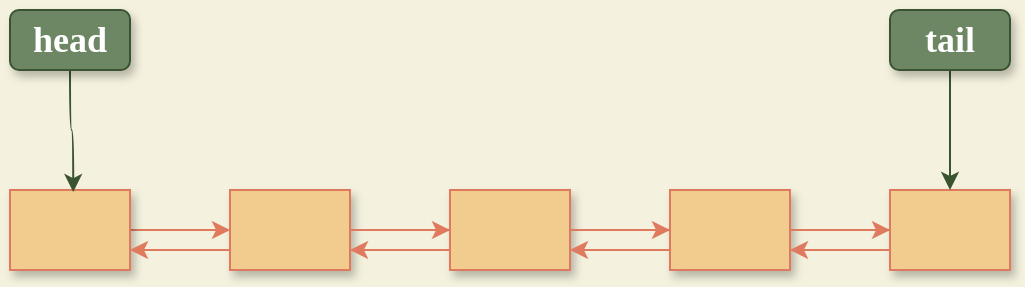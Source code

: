 <mxfile version="20.0.3" type="github" pages="5">
  <diagram id="O3x6Oax62WCEpPaO45Hm" name="AQS">
    <mxGraphModel dx="979" dy="550" grid="1" gridSize="10" guides="1" tooltips="1" connect="0" arrows="1" fold="1" page="1" pageScale="1" pageWidth="827" pageHeight="1169" background="#F4F1DE" math="0" shadow="0">
      <root>
        <mxCell id="0" />
        <mxCell id="1" parent="0" />
        <mxCell id="Ee-TkQHzqjingpB5ot7m-4" style="edgeStyle=orthogonalEdgeStyle;rounded=0;orthogonalLoop=1;jettySize=auto;html=1;labelBackgroundColor=#F4F1DE;strokeColor=#E07A5F;fontColor=#393C56;" parent="1" source="Ee-TkQHzqjingpB5ot7m-1" edge="1">
          <mxGeometry relative="1" as="geometry">
            <mxPoint x="250" y="250" as="targetPoint" />
          </mxGeometry>
        </mxCell>
        <mxCell id="Ee-TkQHzqjingpB5ot7m-1" value="" style="shape=table;startSize=0;container=1;collapsible=0;childLayout=tableLayout;fillColor=#F2CC8F;strokeColor=#E07A5F;rounded=0;shadow=1;fontColor=#393C56;" parent="1" vertex="1">
          <mxGeometry x="140" y="230" width="60" height="40" as="geometry" />
        </mxCell>
        <mxCell id="Ee-TkQHzqjingpB5ot7m-2" value="" style="shape=tableRow;horizontal=0;startSize=0;swimlaneHead=0;swimlaneBody=0;top=0;left=0;bottom=0;right=0;collapsible=0;dropTarget=0;fillColor=none;points=[[0,0.5],[1,0.5]];portConstraint=eastwest;strokeColor=#E07A5F;fontColor=#393C56;" parent="Ee-TkQHzqjingpB5ot7m-1" vertex="1">
          <mxGeometry width="60" height="40" as="geometry" />
        </mxCell>
        <mxCell id="Ee-TkQHzqjingpB5ot7m-3" value="" style="shape=partialRectangle;html=1;whiteSpace=wrap;connectable=0;overflow=hidden;fillColor=none;top=0;left=0;bottom=0;right=0;pointerEvents=1;strokeColor=#E07A5F;fontColor=#393C56;" parent="Ee-TkQHzqjingpB5ot7m-2" vertex="1">
          <mxGeometry width="60" height="40" as="geometry">
            <mxRectangle width="60" height="40" as="alternateBounds" />
          </mxGeometry>
        </mxCell>
        <mxCell id="Ee-TkQHzqjingpB5ot7m-5" value="" style="shape=table;startSize=0;container=1;collapsible=0;childLayout=tableLayout;fillColor=#F2CC8F;strokeColor=#E07A5F;rounded=0;shadow=1;fontColor=#393C56;" parent="1" vertex="1">
          <mxGeometry x="250" y="230" width="60" height="40" as="geometry" />
        </mxCell>
        <mxCell id="Ee-TkQHzqjingpB5ot7m-6" value="" style="shape=tableRow;horizontal=0;startSize=0;swimlaneHead=0;swimlaneBody=0;top=0;left=0;bottom=0;right=0;collapsible=0;dropTarget=0;fillColor=none;points=[[0,0.5],[1,0.5]];portConstraint=eastwest;strokeColor=#E07A5F;fontColor=#393C56;" parent="Ee-TkQHzqjingpB5ot7m-5" vertex="1">
          <mxGeometry width="60" height="40" as="geometry" />
        </mxCell>
        <mxCell id="Ee-TkQHzqjingpB5ot7m-7" value="" style="shape=partialRectangle;html=1;whiteSpace=wrap;connectable=0;overflow=hidden;fillColor=none;top=0;left=0;bottom=0;right=0;pointerEvents=1;strokeColor=#E07A5F;fontColor=#393C56;" parent="Ee-TkQHzqjingpB5ot7m-6" vertex="1">
          <mxGeometry width="60" height="40" as="geometry">
            <mxRectangle width="60" height="40" as="alternateBounds" />
          </mxGeometry>
        </mxCell>
        <mxCell id="Ee-TkQHzqjingpB5ot7m-8" style="edgeStyle=orthogonalEdgeStyle;rounded=0;orthogonalLoop=1;jettySize=auto;html=1;labelBackgroundColor=#F4F1DE;strokeColor=#E07A5F;fontColor=#393C56;" parent="1" source="Ee-TkQHzqjingpB5ot7m-6" edge="1">
          <mxGeometry relative="1" as="geometry">
            <mxPoint x="370" y="250" as="targetPoint" />
          </mxGeometry>
        </mxCell>
        <mxCell id="Ee-TkQHzqjingpB5ot7m-9" value="" style="endArrow=classic;html=1;rounded=0;labelBackgroundColor=#F4F1DE;strokeColor=#E07A5F;fontColor=#393C56;" parent="1" edge="1">
          <mxGeometry width="50" height="50" relative="1" as="geometry">
            <mxPoint x="250" y="260" as="sourcePoint" />
            <mxPoint x="200" y="260" as="targetPoint" />
          </mxGeometry>
        </mxCell>
        <mxCell id="Ee-TkQHzqjingpB5ot7m-10" style="edgeStyle=orthogonalEdgeStyle;rounded=0;orthogonalLoop=1;jettySize=auto;html=1;labelBackgroundColor=#F4F1DE;strokeColor=#E07A5F;fontColor=#393C56;" parent="1" edge="1">
          <mxGeometry relative="1" as="geometry">
            <mxPoint x="360" y="250" as="targetPoint" />
            <mxPoint x="310" y="250" as="sourcePoint" />
          </mxGeometry>
        </mxCell>
        <mxCell id="Ee-TkQHzqjingpB5ot7m-11" value="" style="shape=table;startSize=0;container=1;collapsible=0;childLayout=tableLayout;fillColor=#F2CC8F;strokeColor=#E07A5F;rounded=0;shadow=1;fontColor=#393C56;" parent="1" vertex="1">
          <mxGeometry x="360" y="230" width="60" height="40" as="geometry" />
        </mxCell>
        <mxCell id="Ee-TkQHzqjingpB5ot7m-12" value="" style="shape=tableRow;horizontal=0;startSize=0;swimlaneHead=0;swimlaneBody=0;top=0;left=0;bottom=0;right=0;collapsible=0;dropTarget=0;fillColor=none;points=[[0,0.5],[1,0.5]];portConstraint=eastwest;strokeColor=#E07A5F;fontColor=#393C56;" parent="Ee-TkQHzqjingpB5ot7m-11" vertex="1">
          <mxGeometry width="60" height="40" as="geometry" />
        </mxCell>
        <mxCell id="Ee-TkQHzqjingpB5ot7m-13" value="" style="shape=partialRectangle;html=1;whiteSpace=wrap;connectable=0;overflow=hidden;fillColor=none;top=0;left=0;bottom=0;right=0;pointerEvents=1;strokeColor=#E07A5F;fontColor=#393C56;" parent="Ee-TkQHzqjingpB5ot7m-12" vertex="1">
          <mxGeometry width="60" height="40" as="geometry">
            <mxRectangle width="60" height="40" as="alternateBounds" />
          </mxGeometry>
        </mxCell>
        <mxCell id="Ee-TkQHzqjingpB5ot7m-15" value="" style="endArrow=classic;html=1;rounded=0;labelBackgroundColor=#F4F1DE;strokeColor=#E07A5F;fontColor=#393C56;" parent="1" edge="1">
          <mxGeometry width="50" height="50" relative="1" as="geometry">
            <mxPoint x="360" y="260" as="sourcePoint" />
            <mxPoint x="310" y="260" as="targetPoint" />
          </mxGeometry>
        </mxCell>
        <mxCell id="Ee-TkQHzqjingpB5ot7m-16" style="edgeStyle=orthogonalEdgeStyle;rounded=0;orthogonalLoop=1;jettySize=auto;html=1;labelBackgroundColor=#F4F1DE;strokeColor=#E07A5F;fontColor=#393C56;" parent="1" edge="1">
          <mxGeometry relative="1" as="geometry">
            <mxPoint x="480" y="250" as="targetPoint" />
            <mxPoint x="420" y="250" as="sourcePoint" />
          </mxGeometry>
        </mxCell>
        <mxCell id="Ee-TkQHzqjingpB5ot7m-17" style="edgeStyle=orthogonalEdgeStyle;rounded=0;orthogonalLoop=1;jettySize=auto;html=1;labelBackgroundColor=#F4F1DE;strokeColor=#E07A5F;fontColor=#393C56;" parent="1" edge="1">
          <mxGeometry relative="1" as="geometry">
            <mxPoint x="470" y="250" as="targetPoint" />
            <mxPoint x="420" y="250" as="sourcePoint" />
          </mxGeometry>
        </mxCell>
        <mxCell id="Ee-TkQHzqjingpB5ot7m-18" value="" style="shape=table;startSize=0;container=1;collapsible=0;childLayout=tableLayout;fillColor=#F2CC8F;strokeColor=#E07A5F;rounded=0;shadow=1;fontColor=#393C56;" parent="1" vertex="1">
          <mxGeometry x="470" y="230" width="60" height="40" as="geometry" />
        </mxCell>
        <mxCell id="Ee-TkQHzqjingpB5ot7m-19" value="" style="shape=tableRow;horizontal=0;startSize=0;swimlaneHead=0;swimlaneBody=0;top=0;left=0;bottom=0;right=0;collapsible=0;dropTarget=0;fillColor=none;points=[[0,0.5],[1,0.5]];portConstraint=eastwest;strokeColor=#E07A5F;fontColor=#393C56;" parent="Ee-TkQHzqjingpB5ot7m-18" vertex="1">
          <mxGeometry width="60" height="40" as="geometry" />
        </mxCell>
        <mxCell id="Ee-TkQHzqjingpB5ot7m-20" value="" style="shape=partialRectangle;html=1;whiteSpace=wrap;connectable=0;overflow=hidden;fillColor=none;top=0;left=0;bottom=0;right=0;pointerEvents=1;strokeColor=#E07A5F;fontColor=#393C56;" parent="Ee-TkQHzqjingpB5ot7m-19" vertex="1">
          <mxGeometry width="60" height="40" as="geometry">
            <mxRectangle width="60" height="40" as="alternateBounds" />
          </mxGeometry>
        </mxCell>
        <mxCell id="Ee-TkQHzqjingpB5ot7m-21" value="" style="endArrow=classic;html=1;rounded=0;labelBackgroundColor=#F4F1DE;strokeColor=#E07A5F;fontColor=#393C56;" parent="1" edge="1">
          <mxGeometry width="50" height="50" relative="1" as="geometry">
            <mxPoint x="470" y="260" as="sourcePoint" />
            <mxPoint x="420" y="260" as="targetPoint" />
          </mxGeometry>
        </mxCell>
        <mxCell id="Ee-TkQHzqjingpB5ot7m-22" style="edgeStyle=orthogonalEdgeStyle;rounded=0;orthogonalLoop=1;jettySize=auto;html=1;labelBackgroundColor=#F4F1DE;strokeColor=#E07A5F;fontColor=#393C56;" parent="1" edge="1">
          <mxGeometry relative="1" as="geometry">
            <mxPoint x="590" y="250" as="targetPoint" />
            <mxPoint x="530" y="250" as="sourcePoint" />
          </mxGeometry>
        </mxCell>
        <mxCell id="Ee-TkQHzqjingpB5ot7m-23" style="edgeStyle=orthogonalEdgeStyle;rounded=0;orthogonalLoop=1;jettySize=auto;html=1;labelBackgroundColor=#F4F1DE;strokeColor=#E07A5F;fontColor=#393C56;" parent="1" edge="1">
          <mxGeometry relative="1" as="geometry">
            <mxPoint x="580" y="250" as="targetPoint" />
            <mxPoint x="530" y="250" as="sourcePoint" />
          </mxGeometry>
        </mxCell>
        <mxCell id="Ee-TkQHzqjingpB5ot7m-24" value="" style="shape=table;startSize=0;container=1;collapsible=0;childLayout=tableLayout;fillColor=#F2CC8F;strokeColor=#E07A5F;rounded=0;shadow=1;fontColor=#393C56;" parent="1" vertex="1">
          <mxGeometry x="580" y="230" width="60" height="40" as="geometry" />
        </mxCell>
        <mxCell id="Ee-TkQHzqjingpB5ot7m-25" value="" style="shape=tableRow;horizontal=0;startSize=0;swimlaneHead=0;swimlaneBody=0;top=0;left=0;bottom=0;right=0;collapsible=0;dropTarget=0;fillColor=none;points=[[0,0.5],[1,0.5]];portConstraint=eastwest;strokeColor=#E07A5F;fontColor=#393C56;" parent="Ee-TkQHzqjingpB5ot7m-24" vertex="1">
          <mxGeometry width="60" height="40" as="geometry" />
        </mxCell>
        <mxCell id="Ee-TkQHzqjingpB5ot7m-26" value="" style="shape=partialRectangle;html=1;whiteSpace=wrap;connectable=0;overflow=hidden;fillColor=none;top=0;left=0;bottom=0;right=0;pointerEvents=1;strokeColor=#E07A5F;fontColor=#393C56;" parent="Ee-TkQHzqjingpB5ot7m-25" vertex="1">
          <mxGeometry width="60" height="40" as="geometry">
            <mxRectangle width="60" height="40" as="alternateBounds" />
          </mxGeometry>
        </mxCell>
        <mxCell id="Ee-TkQHzqjingpB5ot7m-27" value="" style="endArrow=classic;html=1;rounded=0;labelBackgroundColor=#F4F1DE;strokeColor=#E07A5F;fontColor=#393C56;" parent="1" edge="1">
          <mxGeometry width="50" height="50" relative="1" as="geometry">
            <mxPoint x="580" y="260" as="sourcePoint" />
            <mxPoint x="530" y="260" as="targetPoint" />
          </mxGeometry>
        </mxCell>
        <mxCell id="Ee-TkQHzqjingpB5ot7m-30" style="edgeStyle=orthogonalEdgeStyle;curved=1;rounded=0;orthogonalLoop=1;jettySize=auto;html=1;entryX=0.527;entryY=0.026;entryDx=0;entryDy=0;entryPerimeter=0;fontFamily=Comic Sans MS;fontSize=18;labelBackgroundColor=#F4F1DE;strokeColor=#3A5431;fontColor=#393C56;fillColor=#6d8764;" parent="1" source="Ee-TkQHzqjingpB5ot7m-28" target="Ee-TkQHzqjingpB5ot7m-2" edge="1">
          <mxGeometry relative="1" as="geometry" />
        </mxCell>
        <mxCell id="Ee-TkQHzqjingpB5ot7m-28" value="&lt;font style=&quot;font-size: 18px;&quot; face=&quot;Comic Sans MS&quot;&gt;&lt;b&gt;head&lt;/b&gt;&lt;/font&gt;" style="text;html=1;strokeColor=#3A5431;fillColor=#6d8764;align=center;verticalAlign=middle;whiteSpace=wrap;rounded=1;shadow=1;fontColor=#ffffff;" parent="1" vertex="1">
          <mxGeometry x="140" y="140" width="60" height="30" as="geometry" />
        </mxCell>
        <mxCell id="Ee-TkQHzqjingpB5ot7m-32" style="edgeStyle=orthogonalEdgeStyle;curved=1;rounded=0;orthogonalLoop=1;jettySize=auto;html=1;entryX=0.5;entryY=0;entryDx=0;entryDy=0;entryPerimeter=0;fontFamily=Comic Sans MS;fontSize=18;labelBackgroundColor=#F4F1DE;strokeColor=#3A5431;fontColor=#393C56;fillColor=#6d8764;" parent="1" source="Ee-TkQHzqjingpB5ot7m-31" target="Ee-TkQHzqjingpB5ot7m-25" edge="1">
          <mxGeometry relative="1" as="geometry" />
        </mxCell>
        <mxCell id="Ee-TkQHzqjingpB5ot7m-31" value="&lt;font style=&quot;font-size: 18px;&quot; face=&quot;Comic Sans MS&quot;&gt;&lt;b&gt;tail&lt;/b&gt;&lt;/font&gt;" style="text;html=1;strokeColor=#3A5431;fillColor=#6d8764;align=center;verticalAlign=middle;whiteSpace=wrap;rounded=1;shadow=1;fontColor=#ffffff;" parent="1" vertex="1">
          <mxGeometry x="580" y="140" width="60" height="30" as="geometry" />
        </mxCell>
      </root>
    </mxGraphModel>
  </diagram>
  <diagram name="addNode" id="Vs04yvLvRkoKd8Y7bNBC">
    <mxGraphModel dx="979" dy="550" grid="1" gridSize="10" guides="1" tooltips="1" connect="0" arrows="1" fold="1" page="1" pageScale="1" pageWidth="827" pageHeight="1169" background="#F4F1DE" math="0" shadow="0">
      <root>
        <mxCell id="KNp7AIw2lC0-q2BaCLb4-0" />
        <mxCell id="KNp7AIw2lC0-q2BaCLb4-1" parent="KNp7AIw2lC0-q2BaCLb4-0" />
        <mxCell id="KNp7AIw2lC0-q2BaCLb4-2" style="edgeStyle=orthogonalEdgeStyle;rounded=0;orthogonalLoop=1;jettySize=auto;html=1;labelBackgroundColor=#F4F1DE;strokeColor=#E07A5F;fontColor=#393C56;" parent="KNp7AIw2lC0-q2BaCLb4-1" source="KNp7AIw2lC0-q2BaCLb4-3" edge="1">
          <mxGeometry relative="1" as="geometry">
            <mxPoint x="250" y="250" as="targetPoint" />
          </mxGeometry>
        </mxCell>
        <mxCell id="KNp7AIw2lC0-q2BaCLb4-3" value="" style="shape=table;startSize=0;container=1;collapsible=0;childLayout=tableLayout;fillColor=#F2CC8F;strokeColor=#E07A5F;rounded=0;shadow=1;fontColor=#393C56;" parent="KNp7AIw2lC0-q2BaCLb4-1" vertex="1">
          <mxGeometry x="140" y="230" width="60" height="40" as="geometry" />
        </mxCell>
        <mxCell id="KNp7AIw2lC0-q2BaCLb4-4" value="" style="shape=tableRow;horizontal=0;startSize=0;swimlaneHead=0;swimlaneBody=0;top=0;left=0;bottom=0;right=0;collapsible=0;dropTarget=0;fillColor=none;points=[[0,0.5],[1,0.5]];portConstraint=eastwest;strokeColor=#E07A5F;fontColor=#393C56;" parent="KNp7AIw2lC0-q2BaCLb4-3" vertex="1">
          <mxGeometry width="60" height="40" as="geometry" />
        </mxCell>
        <mxCell id="KNp7AIw2lC0-q2BaCLb4-5" value="" style="shape=partialRectangle;html=1;whiteSpace=wrap;connectable=0;overflow=hidden;fillColor=none;top=0;left=0;bottom=0;right=0;pointerEvents=1;strokeColor=#E07A5F;fontColor=#393C56;" parent="KNp7AIw2lC0-q2BaCLb4-4" vertex="1">
          <mxGeometry width="60" height="40" as="geometry">
            <mxRectangle width="60" height="40" as="alternateBounds" />
          </mxGeometry>
        </mxCell>
        <mxCell id="KNp7AIw2lC0-q2BaCLb4-6" value="" style="shape=table;startSize=0;container=1;collapsible=0;childLayout=tableLayout;fillColor=#F2CC8F;strokeColor=#E07A5F;rounded=0;shadow=1;fontColor=#393C56;" parent="KNp7AIw2lC0-q2BaCLb4-1" vertex="1">
          <mxGeometry x="250" y="230" width="60" height="40" as="geometry" />
        </mxCell>
        <mxCell id="KNp7AIw2lC0-q2BaCLb4-7" value="" style="shape=tableRow;horizontal=0;startSize=0;swimlaneHead=0;swimlaneBody=0;top=0;left=0;bottom=0;right=0;collapsible=0;dropTarget=0;fillColor=none;points=[[0,0.5],[1,0.5]];portConstraint=eastwest;strokeColor=#E07A5F;fontColor=#393C56;" parent="KNp7AIw2lC0-q2BaCLb4-6" vertex="1">
          <mxGeometry width="60" height="40" as="geometry" />
        </mxCell>
        <mxCell id="KNp7AIw2lC0-q2BaCLb4-8" value="" style="shape=partialRectangle;html=1;whiteSpace=wrap;connectable=0;overflow=hidden;fillColor=none;top=0;left=0;bottom=0;right=0;pointerEvents=1;strokeColor=#E07A5F;fontColor=#393C56;" parent="KNp7AIw2lC0-q2BaCLb4-7" vertex="1">
          <mxGeometry width="60" height="40" as="geometry">
            <mxRectangle width="60" height="40" as="alternateBounds" />
          </mxGeometry>
        </mxCell>
        <mxCell id="KNp7AIw2lC0-q2BaCLb4-9" style="edgeStyle=orthogonalEdgeStyle;rounded=0;orthogonalLoop=1;jettySize=auto;html=1;labelBackgroundColor=#F4F1DE;strokeColor=#E07A5F;fontColor=#393C56;" parent="KNp7AIw2lC0-q2BaCLb4-1" source="KNp7AIw2lC0-q2BaCLb4-7" edge="1">
          <mxGeometry relative="1" as="geometry">
            <mxPoint x="370" y="250" as="targetPoint" />
          </mxGeometry>
        </mxCell>
        <mxCell id="KNp7AIw2lC0-q2BaCLb4-10" value="" style="endArrow=classic;html=1;rounded=0;labelBackgroundColor=#F4F1DE;strokeColor=#E07A5F;fontColor=#393C56;" parent="KNp7AIw2lC0-q2BaCLb4-1" edge="1">
          <mxGeometry width="50" height="50" relative="1" as="geometry">
            <mxPoint x="250" y="260" as="sourcePoint" />
            <mxPoint x="200" y="260" as="targetPoint" />
          </mxGeometry>
        </mxCell>
        <mxCell id="KNp7AIw2lC0-q2BaCLb4-11" style="edgeStyle=orthogonalEdgeStyle;rounded=0;orthogonalLoop=1;jettySize=auto;html=1;labelBackgroundColor=#F4F1DE;strokeColor=#E07A5F;fontColor=#393C56;" parent="KNp7AIw2lC0-q2BaCLb4-1" edge="1">
          <mxGeometry relative="1" as="geometry">
            <mxPoint x="360" y="250" as="targetPoint" />
            <mxPoint x="310" y="250" as="sourcePoint" />
          </mxGeometry>
        </mxCell>
        <mxCell id="KNp7AIw2lC0-q2BaCLb4-12" value="" style="shape=table;startSize=0;container=1;collapsible=0;childLayout=tableLayout;fillColor=#F2CC8F;strokeColor=#E07A5F;rounded=0;shadow=1;fontColor=#393C56;" parent="KNp7AIw2lC0-q2BaCLb4-1" vertex="1">
          <mxGeometry x="360" y="230" width="60" height="40" as="geometry" />
        </mxCell>
        <mxCell id="KNp7AIw2lC0-q2BaCLb4-13" value="" style="shape=tableRow;horizontal=0;startSize=0;swimlaneHead=0;swimlaneBody=0;top=0;left=0;bottom=0;right=0;collapsible=0;dropTarget=0;fillColor=none;points=[[0,0.5],[1,0.5]];portConstraint=eastwest;strokeColor=#E07A5F;fontColor=#393C56;" parent="KNp7AIw2lC0-q2BaCLb4-12" vertex="1">
          <mxGeometry width="60" height="40" as="geometry" />
        </mxCell>
        <mxCell id="KNp7AIw2lC0-q2BaCLb4-14" value="" style="shape=partialRectangle;html=1;whiteSpace=wrap;connectable=0;overflow=hidden;fillColor=none;top=0;left=0;bottom=0;right=0;pointerEvents=1;strokeColor=#E07A5F;fontColor=#393C56;" parent="KNp7AIw2lC0-q2BaCLb4-13" vertex="1">
          <mxGeometry width="60" height="40" as="geometry">
            <mxRectangle width="60" height="40" as="alternateBounds" />
          </mxGeometry>
        </mxCell>
        <mxCell id="KNp7AIw2lC0-q2BaCLb4-15" value="" style="endArrow=classic;html=1;rounded=0;labelBackgroundColor=#F4F1DE;strokeColor=#E07A5F;fontColor=#393C56;" parent="KNp7AIw2lC0-q2BaCLb4-1" edge="1">
          <mxGeometry width="50" height="50" relative="1" as="geometry">
            <mxPoint x="360" y="260" as="sourcePoint" />
            <mxPoint x="310" y="260" as="targetPoint" />
          </mxGeometry>
        </mxCell>
        <mxCell id="KNp7AIw2lC0-q2BaCLb4-16" style="edgeStyle=orthogonalEdgeStyle;rounded=0;orthogonalLoop=1;jettySize=auto;html=1;labelBackgroundColor=#F4F1DE;strokeColor=#E07A5F;fontColor=#393C56;" parent="KNp7AIw2lC0-q2BaCLb4-1" edge="1">
          <mxGeometry relative="1" as="geometry">
            <mxPoint x="480" y="250" as="targetPoint" />
            <mxPoint x="420" y="250" as="sourcePoint" />
          </mxGeometry>
        </mxCell>
        <mxCell id="KNp7AIw2lC0-q2BaCLb4-17" style="edgeStyle=orthogonalEdgeStyle;rounded=0;orthogonalLoop=1;jettySize=auto;html=1;labelBackgroundColor=#F4F1DE;strokeColor=#E07A5F;fontColor=#393C56;" parent="KNp7AIw2lC0-q2BaCLb4-1" edge="1">
          <mxGeometry relative="1" as="geometry">
            <mxPoint x="470" y="250" as="targetPoint" />
            <mxPoint x="420" y="250" as="sourcePoint" />
          </mxGeometry>
        </mxCell>
        <mxCell id="KNp7AIw2lC0-q2BaCLb4-18" value="" style="shape=table;startSize=0;container=1;collapsible=0;childLayout=tableLayout;fillColor=#F2CC8F;strokeColor=#E07A5F;rounded=0;shadow=1;fontColor=#393C56;" parent="KNp7AIw2lC0-q2BaCLb4-1" vertex="1">
          <mxGeometry x="470" y="230" width="60" height="40" as="geometry" />
        </mxCell>
        <mxCell id="KNp7AIw2lC0-q2BaCLb4-19" value="" style="shape=tableRow;horizontal=0;startSize=0;swimlaneHead=0;swimlaneBody=0;top=0;left=0;bottom=0;right=0;collapsible=0;dropTarget=0;fillColor=none;points=[[0,0.5],[1,0.5]];portConstraint=eastwest;strokeColor=#E07A5F;fontColor=#393C56;" parent="KNp7AIw2lC0-q2BaCLb4-18" vertex="1">
          <mxGeometry width="60" height="40" as="geometry" />
        </mxCell>
        <mxCell id="KNp7AIw2lC0-q2BaCLb4-20" value="" style="shape=partialRectangle;html=1;whiteSpace=wrap;connectable=0;overflow=hidden;fillColor=none;top=0;left=0;bottom=0;right=0;pointerEvents=1;strokeColor=#E07A5F;fontColor=#393C56;" parent="KNp7AIw2lC0-q2BaCLb4-19" vertex="1">
          <mxGeometry width="60" height="40" as="geometry">
            <mxRectangle width="60" height="40" as="alternateBounds" />
          </mxGeometry>
        </mxCell>
        <mxCell id="KNp7AIw2lC0-q2BaCLb4-21" value="" style="endArrow=classic;html=1;rounded=0;labelBackgroundColor=#F4F1DE;strokeColor=#E07A5F;fontColor=#393C56;" parent="KNp7AIw2lC0-q2BaCLb4-1" edge="1">
          <mxGeometry width="50" height="50" relative="1" as="geometry">
            <mxPoint x="470" y="260" as="sourcePoint" />
            <mxPoint x="420" y="260" as="targetPoint" />
          </mxGeometry>
        </mxCell>
        <mxCell id="KNp7AIw2lC0-q2BaCLb4-22" style="edgeStyle=orthogonalEdgeStyle;rounded=0;orthogonalLoop=1;jettySize=auto;html=1;labelBackgroundColor=#F4F1DE;strokeColor=#E07A5F;fontColor=#393C56;" parent="KNp7AIw2lC0-q2BaCLb4-1" edge="1">
          <mxGeometry relative="1" as="geometry">
            <mxPoint x="590" y="250" as="targetPoint" />
            <mxPoint x="530" y="250" as="sourcePoint" />
          </mxGeometry>
        </mxCell>
        <mxCell id="KNp7AIw2lC0-q2BaCLb4-23" style="edgeStyle=orthogonalEdgeStyle;rounded=0;orthogonalLoop=1;jettySize=auto;html=1;labelBackgroundColor=#F4F1DE;strokeColor=#E07A5F;fontColor=#393C56;" parent="KNp7AIw2lC0-q2BaCLb4-1" edge="1">
          <mxGeometry relative="1" as="geometry">
            <mxPoint x="580" y="250" as="targetPoint" />
            <mxPoint x="530" y="250" as="sourcePoint" />
          </mxGeometry>
        </mxCell>
        <mxCell id="KNp7AIw2lC0-q2BaCLb4-24" value="" style="shape=table;startSize=0;container=1;collapsible=0;childLayout=tableLayout;fillColor=#F2CC8F;strokeColor=#E07A5F;rounded=0;shadow=1;fontColor=#393C56;" parent="KNp7AIw2lC0-q2BaCLb4-1" vertex="1">
          <mxGeometry x="580" y="230" width="60" height="40" as="geometry" />
        </mxCell>
        <mxCell id="KNp7AIw2lC0-q2BaCLb4-25" value="" style="shape=tableRow;horizontal=0;startSize=0;swimlaneHead=0;swimlaneBody=0;top=0;left=0;bottom=0;right=0;collapsible=0;dropTarget=0;fillColor=none;points=[[0,0.5],[1,0.5]];portConstraint=eastwest;strokeColor=#E07A5F;fontColor=#393C56;" parent="KNp7AIw2lC0-q2BaCLb4-24" vertex="1">
          <mxGeometry width="60" height="40" as="geometry" />
        </mxCell>
        <mxCell id="KNp7AIw2lC0-q2BaCLb4-26" value="" style="shape=partialRectangle;html=1;whiteSpace=wrap;connectable=0;overflow=hidden;fillColor=none;top=0;left=0;bottom=0;right=0;pointerEvents=1;strokeColor=#E07A5F;fontColor=#393C56;" parent="KNp7AIw2lC0-q2BaCLb4-25" vertex="1">
          <mxGeometry width="60" height="40" as="geometry">
            <mxRectangle width="60" height="40" as="alternateBounds" />
          </mxGeometry>
        </mxCell>
        <mxCell id="KNp7AIw2lC0-q2BaCLb4-27" value="" style="endArrow=classic;html=1;rounded=0;labelBackgroundColor=#F4F1DE;strokeColor=#E07A5F;fontColor=#393C56;" parent="KNp7AIw2lC0-q2BaCLb4-1" edge="1">
          <mxGeometry width="50" height="50" relative="1" as="geometry">
            <mxPoint x="580" y="260" as="sourcePoint" />
            <mxPoint x="530" y="260" as="targetPoint" />
          </mxGeometry>
        </mxCell>
        <mxCell id="KNp7AIw2lC0-q2BaCLb4-28" style="edgeStyle=orthogonalEdgeStyle;curved=1;rounded=0;orthogonalLoop=1;jettySize=auto;html=1;entryX=0.527;entryY=0.026;entryDx=0;entryDy=0;entryPerimeter=0;fontFamily=Comic Sans MS;fontSize=18;labelBackgroundColor=#F4F1DE;strokeColor=#3A5431;fontColor=#393C56;fillColor=#6d8764;" parent="KNp7AIw2lC0-q2BaCLb4-1" source="KNp7AIw2lC0-q2BaCLb4-29" target="KNp7AIw2lC0-q2BaCLb4-4" edge="1">
          <mxGeometry relative="1" as="geometry" />
        </mxCell>
        <mxCell id="KNp7AIw2lC0-q2BaCLb4-29" value="&lt;font style=&quot;font-size: 18px;&quot; face=&quot;Comic Sans MS&quot;&gt;&lt;b&gt;head&lt;/b&gt;&lt;/font&gt;" style="text;html=1;strokeColor=#3A5431;fillColor=#6d8764;align=center;verticalAlign=middle;whiteSpace=wrap;rounded=1;shadow=1;fontColor=#ffffff;" parent="KNp7AIw2lC0-q2BaCLb4-1" vertex="1">
          <mxGeometry x="140" y="120" width="60" height="30" as="geometry" />
        </mxCell>
        <mxCell id="KNp7AIw2lC0-q2BaCLb4-30" style="edgeStyle=orthogonalEdgeStyle;curved=1;rounded=0;orthogonalLoop=1;jettySize=auto;html=1;entryX=0.5;entryY=0;entryDx=0;entryDy=0;entryPerimeter=0;fontFamily=Comic Sans MS;fontSize=18;labelBackgroundColor=#F4F1DE;strokeColor=#3A5431;fontColor=#393C56;fillColor=#6d8764;" parent="KNp7AIw2lC0-q2BaCLb4-1" source="KNp7AIw2lC0-q2BaCLb4-31" target="KNp7AIw2lC0-q2BaCLb4-25" edge="1">
          <mxGeometry relative="1" as="geometry" />
        </mxCell>
        <mxCell id="KNp7AIw2lC0-q2BaCLb4-31" value="&lt;font style=&quot;font-size: 18px;&quot; face=&quot;Comic Sans MS&quot;&gt;&lt;b&gt;tail&lt;/b&gt;&lt;/font&gt;" style="text;html=1;strokeColor=#3A5431;fillColor=#6d8764;align=center;verticalAlign=middle;whiteSpace=wrap;rounded=1;shadow=1;fontColor=#ffffff;" parent="KNp7AIw2lC0-q2BaCLb4-1" vertex="1">
          <mxGeometry x="580" y="130" width="60" height="30" as="geometry" />
        </mxCell>
        <mxCell id="KNp7AIw2lC0-q2BaCLb4-32" style="edgeStyle=orthogonalEdgeStyle;curved=1;rounded=0;orthogonalLoop=1;jettySize=auto;html=1;entryX=1;entryY=0.5;entryDx=0;entryDy=0;fontFamily=Comic Sans MS;fontSize=18;labelBackgroundColor=#F4F1DE;strokeColor=#005700;fontColor=#393C56;fillColor=#008a00;" parent="KNp7AIw2lC0-q2BaCLb4-1" source="KNp7AIw2lC0-q2BaCLb4-33" target="KNp7AIw2lC0-q2BaCLb4-25" edge="1">
          <mxGeometry relative="1" as="geometry" />
        </mxCell>
        <mxCell id="KNp7AIw2lC0-q2BaCLb4-33" value="&lt;b&gt;Thread-A&lt;/b&gt;" style="rounded=1;whiteSpace=wrap;html=1;shadow=1;fontFamily=Comic Sans MS;fontSize=18;fillColor=#f5f5f5;fontColor=#333333;strokeColor=#666666;" parent="KNp7AIw2lC0-q2BaCLb4-1" vertex="1">
          <mxGeometry x="800" y="150" width="120" height="60" as="geometry" />
        </mxCell>
        <mxCell id="KNp7AIw2lC0-q2BaCLb4-34" style="edgeStyle=orthogonalEdgeStyle;curved=1;rounded=0;orthogonalLoop=1;jettySize=auto;html=1;entryX=1;entryY=0.5;entryDx=0;entryDy=0;fontFamily=Comic Sans MS;fontSize=18;labelBackgroundColor=#F4F1DE;strokeColor=#005700;fontColor=#393C56;fillColor=#008a00;" parent="KNp7AIw2lC0-q2BaCLb4-1" source="KNp7AIw2lC0-q2BaCLb4-35" target="KNp7AIw2lC0-q2BaCLb4-25" edge="1">
          <mxGeometry relative="1" as="geometry" />
        </mxCell>
        <mxCell id="KNp7AIw2lC0-q2BaCLb4-35" value="&lt;b&gt;Thread-B&lt;/b&gt;" style="rounded=1;whiteSpace=wrap;html=1;shadow=1;fontFamily=Comic Sans MS;fontSize=18;fillColor=#f5f5f5;fontColor=#333333;strokeColor=#666666;" parent="KNp7AIw2lC0-q2BaCLb4-1" vertex="1">
          <mxGeometry x="800" y="320" width="120" height="60" as="geometry" />
        </mxCell>
        <mxCell id="KNp7AIw2lC0-q2BaCLb4-36" value="" style="shape=flexArrow;endArrow=classic;html=1;rounded=0;fontFamily=Comic Sans MS;fontSize=18;curved=1;labelBackgroundColor=#F4F1DE;strokeColor=#3A5431;fontColor=#393C56;fillColor=#6d8764;shadow=1;" parent="KNp7AIw2lC0-q2BaCLb4-1" edge="1">
          <mxGeometry width="50" height="50" relative="1" as="geometry">
            <mxPoint x="400" y="710" as="sourcePoint" />
            <mxPoint x="400" y="860" as="targetPoint" />
          </mxGeometry>
        </mxCell>
        <mxCell id="KNp7AIw2lC0-q2BaCLb4-37" value="&lt;font size=&quot;1&quot; face=&quot;Comic Sans MS&quot;&gt;&lt;b style=&quot;font-size: 17px;&quot;&gt;A,B线程CAS竞争让自己所在的节点成为tail节点&lt;/b&gt;&lt;/font&gt;" style="rounded=1;whiteSpace=wrap;html=1;sketch=1;fontColor=#333333;strokeColor=#666666;fillColor=#f5f5f5;shadow=0;align=center;" parent="KNp7AIw2lC0-q2BaCLb4-1" vertex="1">
          <mxGeometry x="610" y="20" width="400" height="60" as="geometry" />
        </mxCell>
        <mxCell id="KNp7AIw2lC0-q2BaCLb4-38" style="edgeStyle=orthogonalEdgeStyle;rounded=0;orthogonalLoop=1;jettySize=auto;html=1;labelBackgroundColor=#F4F1DE;strokeColor=#E07A5F;fontColor=#393C56;" parent="KNp7AIw2lC0-q2BaCLb4-1" source="KNp7AIw2lC0-q2BaCLb4-39" edge="1">
          <mxGeometry relative="1" as="geometry">
            <mxPoint x="250" y="660" as="targetPoint" />
          </mxGeometry>
        </mxCell>
        <mxCell id="KNp7AIw2lC0-q2BaCLb4-39" value="" style="shape=table;startSize=0;container=1;collapsible=0;childLayout=tableLayout;fillColor=#F2CC8F;strokeColor=#E07A5F;rounded=0;shadow=1;fontColor=#393C56;" parent="KNp7AIw2lC0-q2BaCLb4-1" vertex="1">
          <mxGeometry x="140" y="640" width="60" height="40" as="geometry" />
        </mxCell>
        <mxCell id="KNp7AIw2lC0-q2BaCLb4-40" value="" style="shape=tableRow;horizontal=0;startSize=0;swimlaneHead=0;swimlaneBody=0;top=0;left=0;bottom=0;right=0;collapsible=0;dropTarget=0;fillColor=none;points=[[0,0.5],[1,0.5]];portConstraint=eastwest;strokeColor=#E07A5F;fontColor=#393C56;" parent="KNp7AIw2lC0-q2BaCLb4-39" vertex="1">
          <mxGeometry width="60" height="40" as="geometry" />
        </mxCell>
        <mxCell id="KNp7AIw2lC0-q2BaCLb4-41" value="" style="shape=partialRectangle;html=1;whiteSpace=wrap;connectable=0;overflow=hidden;fillColor=none;top=0;left=0;bottom=0;right=0;pointerEvents=1;strokeColor=#E07A5F;fontColor=#393C56;" parent="KNp7AIw2lC0-q2BaCLb4-40" vertex="1">
          <mxGeometry width="60" height="40" as="geometry">
            <mxRectangle width="60" height="40" as="alternateBounds" />
          </mxGeometry>
        </mxCell>
        <mxCell id="KNp7AIw2lC0-q2BaCLb4-42" value="" style="shape=table;startSize=0;container=1;collapsible=0;childLayout=tableLayout;fillColor=#F2CC8F;strokeColor=#E07A5F;rounded=0;shadow=1;fontColor=#393C56;" parent="KNp7AIw2lC0-q2BaCLb4-1" vertex="1">
          <mxGeometry x="250" y="640" width="60" height="40" as="geometry" />
        </mxCell>
        <mxCell id="KNp7AIw2lC0-q2BaCLb4-43" value="" style="shape=tableRow;horizontal=0;startSize=0;swimlaneHead=0;swimlaneBody=0;top=0;left=0;bottom=0;right=0;collapsible=0;dropTarget=0;fillColor=none;points=[[0,0.5],[1,0.5]];portConstraint=eastwest;strokeColor=#E07A5F;fontColor=#393C56;" parent="KNp7AIw2lC0-q2BaCLb4-42" vertex="1">
          <mxGeometry width="60" height="40" as="geometry" />
        </mxCell>
        <mxCell id="KNp7AIw2lC0-q2BaCLb4-44" value="" style="shape=partialRectangle;html=1;whiteSpace=wrap;connectable=0;overflow=hidden;fillColor=none;top=0;left=0;bottom=0;right=0;pointerEvents=1;strokeColor=#E07A5F;fontColor=#393C56;" parent="KNp7AIw2lC0-q2BaCLb4-43" vertex="1">
          <mxGeometry width="60" height="40" as="geometry">
            <mxRectangle width="60" height="40" as="alternateBounds" />
          </mxGeometry>
        </mxCell>
        <mxCell id="KNp7AIw2lC0-q2BaCLb4-45" style="edgeStyle=orthogonalEdgeStyle;rounded=0;orthogonalLoop=1;jettySize=auto;html=1;labelBackgroundColor=#F4F1DE;strokeColor=#E07A5F;fontColor=#393C56;" parent="KNp7AIw2lC0-q2BaCLb4-1" source="KNp7AIw2lC0-q2BaCLb4-43" edge="1">
          <mxGeometry relative="1" as="geometry">
            <mxPoint x="370" y="660" as="targetPoint" />
          </mxGeometry>
        </mxCell>
        <mxCell id="KNp7AIw2lC0-q2BaCLb4-46" value="" style="endArrow=classic;html=1;rounded=0;labelBackgroundColor=#F4F1DE;strokeColor=#E07A5F;fontColor=#393C56;" parent="KNp7AIw2lC0-q2BaCLb4-1" edge="1">
          <mxGeometry width="50" height="50" relative="1" as="geometry">
            <mxPoint x="250" y="670" as="sourcePoint" />
            <mxPoint x="200" y="670" as="targetPoint" />
          </mxGeometry>
        </mxCell>
        <mxCell id="KNp7AIw2lC0-q2BaCLb4-47" style="edgeStyle=orthogonalEdgeStyle;rounded=0;orthogonalLoop=1;jettySize=auto;html=1;labelBackgroundColor=#F4F1DE;strokeColor=#E07A5F;fontColor=#393C56;" parent="KNp7AIw2lC0-q2BaCLb4-1" edge="1">
          <mxGeometry relative="1" as="geometry">
            <mxPoint x="360" y="660" as="targetPoint" />
            <mxPoint x="310" y="660" as="sourcePoint" />
          </mxGeometry>
        </mxCell>
        <mxCell id="KNp7AIw2lC0-q2BaCLb4-48" value="" style="shape=table;startSize=0;container=1;collapsible=0;childLayout=tableLayout;fillColor=#F2CC8F;strokeColor=#E07A5F;rounded=0;shadow=1;fontColor=#393C56;" parent="KNp7AIw2lC0-q2BaCLb4-1" vertex="1">
          <mxGeometry x="360" y="640" width="60" height="40" as="geometry" />
        </mxCell>
        <mxCell id="KNp7AIw2lC0-q2BaCLb4-49" value="" style="shape=tableRow;horizontal=0;startSize=0;swimlaneHead=0;swimlaneBody=0;top=0;left=0;bottom=0;right=0;collapsible=0;dropTarget=0;fillColor=none;points=[[0,0.5],[1,0.5]];portConstraint=eastwest;strokeColor=#E07A5F;fontColor=#393C56;" parent="KNp7AIw2lC0-q2BaCLb4-48" vertex="1">
          <mxGeometry width="60" height="40" as="geometry" />
        </mxCell>
        <mxCell id="KNp7AIw2lC0-q2BaCLb4-50" value="" style="shape=partialRectangle;html=1;whiteSpace=wrap;connectable=0;overflow=hidden;fillColor=none;top=0;left=0;bottom=0;right=0;pointerEvents=1;strokeColor=#E07A5F;fontColor=#393C56;" parent="KNp7AIw2lC0-q2BaCLb4-49" vertex="1">
          <mxGeometry width="60" height="40" as="geometry">
            <mxRectangle width="60" height="40" as="alternateBounds" />
          </mxGeometry>
        </mxCell>
        <mxCell id="KNp7AIw2lC0-q2BaCLb4-51" value="" style="endArrow=classic;html=1;rounded=0;labelBackgroundColor=#F4F1DE;strokeColor=#E07A5F;fontColor=#393C56;" parent="KNp7AIw2lC0-q2BaCLb4-1" edge="1">
          <mxGeometry width="50" height="50" relative="1" as="geometry">
            <mxPoint x="360" y="670" as="sourcePoint" />
            <mxPoint x="310" y="670" as="targetPoint" />
          </mxGeometry>
        </mxCell>
        <mxCell id="KNp7AIw2lC0-q2BaCLb4-52" style="edgeStyle=orthogonalEdgeStyle;rounded=0;orthogonalLoop=1;jettySize=auto;html=1;labelBackgroundColor=#F4F1DE;strokeColor=#E07A5F;fontColor=#393C56;" parent="KNp7AIw2lC0-q2BaCLb4-1" edge="1">
          <mxGeometry relative="1" as="geometry">
            <mxPoint x="480" y="660" as="targetPoint" />
            <mxPoint x="420" y="660" as="sourcePoint" />
          </mxGeometry>
        </mxCell>
        <mxCell id="KNp7AIw2lC0-q2BaCLb4-53" style="edgeStyle=orthogonalEdgeStyle;rounded=0;orthogonalLoop=1;jettySize=auto;html=1;labelBackgroundColor=#F4F1DE;strokeColor=#E07A5F;fontColor=#393C56;" parent="KNp7AIw2lC0-q2BaCLb4-1" edge="1">
          <mxGeometry relative="1" as="geometry">
            <mxPoint x="470" y="660" as="targetPoint" />
            <mxPoint x="420" y="660" as="sourcePoint" />
          </mxGeometry>
        </mxCell>
        <mxCell id="KNp7AIw2lC0-q2BaCLb4-54" value="" style="shape=table;startSize=0;container=1;collapsible=0;childLayout=tableLayout;fillColor=#F2CC8F;strokeColor=#E07A5F;rounded=0;shadow=1;fontColor=#393C56;" parent="KNp7AIw2lC0-q2BaCLb4-1" vertex="1">
          <mxGeometry x="470" y="640" width="60" height="40" as="geometry" />
        </mxCell>
        <mxCell id="KNp7AIw2lC0-q2BaCLb4-55" value="" style="shape=tableRow;horizontal=0;startSize=0;swimlaneHead=0;swimlaneBody=0;top=0;left=0;bottom=0;right=0;collapsible=0;dropTarget=0;fillColor=none;points=[[0,0.5],[1,0.5]];portConstraint=eastwest;strokeColor=#E07A5F;fontColor=#393C56;" parent="KNp7AIw2lC0-q2BaCLb4-54" vertex="1">
          <mxGeometry width="60" height="40" as="geometry" />
        </mxCell>
        <mxCell id="KNp7AIw2lC0-q2BaCLb4-56" value="" style="shape=partialRectangle;html=1;whiteSpace=wrap;connectable=0;overflow=hidden;fillColor=none;top=0;left=0;bottom=0;right=0;pointerEvents=1;strokeColor=#E07A5F;fontColor=#393C56;" parent="KNp7AIw2lC0-q2BaCLb4-55" vertex="1">
          <mxGeometry width="60" height="40" as="geometry">
            <mxRectangle width="60" height="40" as="alternateBounds" />
          </mxGeometry>
        </mxCell>
        <mxCell id="KNp7AIw2lC0-q2BaCLb4-57" value="" style="endArrow=classic;html=1;rounded=0;labelBackgroundColor=#F4F1DE;strokeColor=#E07A5F;fontColor=#393C56;" parent="KNp7AIw2lC0-q2BaCLb4-1" edge="1">
          <mxGeometry width="50" height="50" relative="1" as="geometry">
            <mxPoint x="470" y="670" as="sourcePoint" />
            <mxPoint x="420" y="670" as="targetPoint" />
          </mxGeometry>
        </mxCell>
        <mxCell id="KNp7AIw2lC0-q2BaCLb4-58" style="edgeStyle=orthogonalEdgeStyle;rounded=0;orthogonalLoop=1;jettySize=auto;html=1;labelBackgroundColor=#F4F1DE;strokeColor=#E07A5F;fontColor=#393C56;" parent="KNp7AIw2lC0-q2BaCLb4-1" edge="1">
          <mxGeometry relative="1" as="geometry">
            <mxPoint x="590" y="660" as="targetPoint" />
            <mxPoint x="530" y="660" as="sourcePoint" />
          </mxGeometry>
        </mxCell>
        <mxCell id="KNp7AIw2lC0-q2BaCLb4-59" style="edgeStyle=orthogonalEdgeStyle;rounded=0;orthogonalLoop=1;jettySize=auto;html=1;labelBackgroundColor=#F4F1DE;strokeColor=#E07A5F;fontColor=#393C56;" parent="KNp7AIw2lC0-q2BaCLb4-1" edge="1">
          <mxGeometry relative="1" as="geometry">
            <mxPoint x="580" y="660" as="targetPoint" />
            <mxPoint x="530" y="660" as="sourcePoint" />
          </mxGeometry>
        </mxCell>
        <mxCell id="KNp7AIw2lC0-q2BaCLb4-60" value="" style="shape=table;startSize=0;container=1;collapsible=0;childLayout=tableLayout;fillColor=#F2CC8F;strokeColor=#E07A5F;rounded=0;shadow=1;fontColor=#393C56;" parent="KNp7AIw2lC0-q2BaCLb4-1" vertex="1">
          <mxGeometry x="580" y="640" width="60" height="40" as="geometry" />
        </mxCell>
        <mxCell id="KNp7AIw2lC0-q2BaCLb4-61" value="" style="shape=tableRow;horizontal=0;startSize=0;swimlaneHead=0;swimlaneBody=0;top=0;left=0;bottom=0;right=0;collapsible=0;dropTarget=0;fillColor=none;points=[[0,0.5],[1,0.5]];portConstraint=eastwest;strokeColor=#E07A5F;fontColor=#393C56;" parent="KNp7AIw2lC0-q2BaCLb4-60" vertex="1">
          <mxGeometry width="60" height="40" as="geometry" />
        </mxCell>
        <mxCell id="KNp7AIw2lC0-q2BaCLb4-62" value="" style="shape=partialRectangle;html=1;whiteSpace=wrap;connectable=0;overflow=hidden;fillColor=none;top=0;left=0;bottom=0;right=0;pointerEvents=1;strokeColor=#E07A5F;fontColor=#393C56;" parent="KNp7AIw2lC0-q2BaCLb4-61" vertex="1">
          <mxGeometry width="60" height="40" as="geometry">
            <mxRectangle width="60" height="40" as="alternateBounds" />
          </mxGeometry>
        </mxCell>
        <mxCell id="KNp7AIw2lC0-q2BaCLb4-63" value="" style="endArrow=classic;html=1;rounded=0;labelBackgroundColor=#F4F1DE;strokeColor=#E07A5F;fontColor=#393C56;" parent="KNp7AIw2lC0-q2BaCLb4-1" edge="1">
          <mxGeometry width="50" height="50" relative="1" as="geometry">
            <mxPoint x="580" y="670" as="sourcePoint" />
            <mxPoint x="530" y="670" as="targetPoint" />
          </mxGeometry>
        </mxCell>
        <mxCell id="KNp7AIw2lC0-q2BaCLb4-64" style="edgeStyle=orthogonalEdgeStyle;curved=1;rounded=0;orthogonalLoop=1;jettySize=auto;html=1;entryX=0.527;entryY=0.026;entryDx=0;entryDy=0;entryPerimeter=0;fontFamily=Comic Sans MS;fontSize=18;labelBackgroundColor=#F4F1DE;strokeColor=#3A5431;fontColor=#393C56;fillColor=#6d8764;" parent="KNp7AIw2lC0-q2BaCLb4-1" source="KNp7AIw2lC0-q2BaCLb4-65" target="KNp7AIw2lC0-q2BaCLb4-40" edge="1">
          <mxGeometry relative="1" as="geometry" />
        </mxCell>
        <mxCell id="KNp7AIw2lC0-q2BaCLb4-65" value="&lt;font style=&quot;font-size: 18px;&quot; face=&quot;Comic Sans MS&quot;&gt;&lt;b&gt;head&lt;/b&gt;&lt;/font&gt;" style="text;html=1;strokeColor=#3A5431;fillColor=#6d8764;align=center;verticalAlign=middle;whiteSpace=wrap;rounded=1;shadow=1;fontColor=#ffffff;" parent="KNp7AIw2lC0-q2BaCLb4-1" vertex="1">
          <mxGeometry x="140" y="530" width="60" height="30" as="geometry" />
        </mxCell>
        <mxCell id="KNp7AIw2lC0-q2BaCLb4-66" style="edgeStyle=orthogonalEdgeStyle;curved=0;rounded=1;sketch=0;orthogonalLoop=1;jettySize=auto;html=1;entryX=0.532;entryY=-0.059;entryDx=0;entryDy=0;entryPerimeter=0;shadow=1;fontFamily=Comic Sans MS;fontSize=17;fontColor=#393C56;strokeColor=#314354;fillColor=#647687;strokeWidth=4;" parent="KNp7AIw2lC0-q2BaCLb4-1" source="KNp7AIw2lC0-q2BaCLb4-67" target="KNp7AIw2lC0-q2BaCLb4-68" edge="1">
          <mxGeometry relative="1" as="geometry" />
        </mxCell>
        <mxCell id="KNp7AIw2lC0-q2BaCLb4-67" value="&lt;font style=&quot;font-size: 18px;&quot; face=&quot;Comic Sans MS&quot;&gt;&lt;b&gt;tail&lt;/b&gt;&lt;/font&gt;" style="text;html=1;strokeColor=#3A5431;fillColor=#6d8764;align=center;verticalAlign=middle;whiteSpace=wrap;rounded=1;shadow=1;fontColor=#ffffff;" parent="KNp7AIw2lC0-q2BaCLb4-1" vertex="1">
          <mxGeometry x="740" y="530" width="60" height="30" as="geometry" />
        </mxCell>
        <mxCell id="KNp7AIw2lC0-q2BaCLb4-68" value="&lt;b&gt;Thread-A&lt;/b&gt;" style="rounded=1;whiteSpace=wrap;html=1;shadow=1;fontFamily=Comic Sans MS;fontSize=18;fillColor=#f5f5f5;fontColor=#333333;strokeColor=#666666;" parent="KNp7AIw2lC0-q2BaCLb4-1" vertex="1">
          <mxGeometry x="707" y="630" width="120" height="60" as="geometry" />
        </mxCell>
        <mxCell id="KNp7AIw2lC0-q2BaCLb4-69" value="" style="endArrow=classic;html=1;rounded=0;labelBackgroundColor=#F4F1DE;strokeColor=#314354;fontColor=#393C56;fillColor=#647687;entryX=1.027;entryY=0.565;entryDx=0;entryDy=0;entryPerimeter=0;strokeWidth=4;" parent="KNp7AIw2lC0-q2BaCLb4-1" target="KNp7AIw2lC0-q2BaCLb4-61" edge="1">
          <mxGeometry width="50" height="50" relative="1" as="geometry">
            <mxPoint x="710" y="663" as="sourcePoint" />
            <mxPoint x="640" y="670" as="targetPoint" />
          </mxGeometry>
        </mxCell>
        <mxCell id="KNp7AIw2lC0-q2BaCLb4-70" style="edgeStyle=orthogonalEdgeStyle;rounded=0;orthogonalLoop=1;jettySize=auto;html=1;labelBackgroundColor=#F4F1DE;strokeColor=#E07A5F;fontColor=#393C56;" parent="KNp7AIw2lC0-q2BaCLb4-1" source="KNp7AIw2lC0-q2BaCLb4-71" edge="1">
          <mxGeometry relative="1" as="geometry">
            <mxPoint x="276.5" y="960" as="targetPoint" />
          </mxGeometry>
        </mxCell>
        <mxCell id="KNp7AIw2lC0-q2BaCLb4-71" value="" style="shape=table;startSize=0;container=1;collapsible=0;childLayout=tableLayout;fillColor=#F2CC8F;strokeColor=#E07A5F;rounded=0;shadow=1;fontColor=#393C56;" parent="KNp7AIw2lC0-q2BaCLb4-1" vertex="1">
          <mxGeometry x="166.5" y="940" width="60" height="40" as="geometry" />
        </mxCell>
        <mxCell id="KNp7AIw2lC0-q2BaCLb4-72" value="" style="shape=tableRow;horizontal=0;startSize=0;swimlaneHead=0;swimlaneBody=0;top=0;left=0;bottom=0;right=0;collapsible=0;dropTarget=0;fillColor=none;points=[[0,0.5],[1,0.5]];portConstraint=eastwest;strokeColor=#E07A5F;fontColor=#393C56;" parent="KNp7AIw2lC0-q2BaCLb4-71" vertex="1">
          <mxGeometry width="60" height="40" as="geometry" />
        </mxCell>
        <mxCell id="KNp7AIw2lC0-q2BaCLb4-73" value="" style="shape=partialRectangle;html=1;whiteSpace=wrap;connectable=0;overflow=hidden;fillColor=none;top=0;left=0;bottom=0;right=0;pointerEvents=1;strokeColor=#E07A5F;fontColor=#393C56;" parent="KNp7AIw2lC0-q2BaCLb4-72" vertex="1">
          <mxGeometry width="60" height="40" as="geometry">
            <mxRectangle width="60" height="40" as="alternateBounds" />
          </mxGeometry>
        </mxCell>
        <mxCell id="KNp7AIw2lC0-q2BaCLb4-74" value="" style="shape=table;startSize=0;container=1;collapsible=0;childLayout=tableLayout;fillColor=#F2CC8F;strokeColor=#E07A5F;rounded=0;shadow=1;fontColor=#393C56;" parent="KNp7AIw2lC0-q2BaCLb4-1" vertex="1">
          <mxGeometry x="276.5" y="940" width="60" height="40" as="geometry" />
        </mxCell>
        <mxCell id="KNp7AIw2lC0-q2BaCLb4-75" value="" style="shape=tableRow;horizontal=0;startSize=0;swimlaneHead=0;swimlaneBody=0;top=0;left=0;bottom=0;right=0;collapsible=0;dropTarget=0;fillColor=none;points=[[0,0.5],[1,0.5]];portConstraint=eastwest;strokeColor=#E07A5F;fontColor=#393C56;" parent="KNp7AIw2lC0-q2BaCLb4-74" vertex="1">
          <mxGeometry width="60" height="40" as="geometry" />
        </mxCell>
        <mxCell id="KNp7AIw2lC0-q2BaCLb4-76" value="" style="shape=partialRectangle;html=1;whiteSpace=wrap;connectable=0;overflow=hidden;fillColor=none;top=0;left=0;bottom=0;right=0;pointerEvents=1;strokeColor=#E07A5F;fontColor=#393C56;" parent="KNp7AIw2lC0-q2BaCLb4-75" vertex="1">
          <mxGeometry width="60" height="40" as="geometry">
            <mxRectangle width="60" height="40" as="alternateBounds" />
          </mxGeometry>
        </mxCell>
        <mxCell id="KNp7AIw2lC0-q2BaCLb4-77" style="edgeStyle=orthogonalEdgeStyle;rounded=0;orthogonalLoop=1;jettySize=auto;html=1;labelBackgroundColor=#F4F1DE;strokeColor=#E07A5F;fontColor=#393C56;" parent="KNp7AIw2lC0-q2BaCLb4-1" source="KNp7AIw2lC0-q2BaCLb4-75" edge="1">
          <mxGeometry relative="1" as="geometry">
            <mxPoint x="396.5" y="960" as="targetPoint" />
          </mxGeometry>
        </mxCell>
        <mxCell id="KNp7AIw2lC0-q2BaCLb4-78" value="" style="endArrow=classic;html=1;rounded=0;labelBackgroundColor=#F4F1DE;strokeColor=#E07A5F;fontColor=#393C56;" parent="KNp7AIw2lC0-q2BaCLb4-1" edge="1">
          <mxGeometry width="50" height="50" relative="1" as="geometry">
            <mxPoint x="276.5" y="970" as="sourcePoint" />
            <mxPoint x="226.5" y="970" as="targetPoint" />
          </mxGeometry>
        </mxCell>
        <mxCell id="KNp7AIw2lC0-q2BaCLb4-79" style="edgeStyle=orthogonalEdgeStyle;rounded=0;orthogonalLoop=1;jettySize=auto;html=1;labelBackgroundColor=#F4F1DE;strokeColor=#E07A5F;fontColor=#393C56;" parent="KNp7AIw2lC0-q2BaCLb4-1" edge="1">
          <mxGeometry relative="1" as="geometry">
            <mxPoint x="386.5" y="960" as="targetPoint" />
            <mxPoint x="336.5" y="960" as="sourcePoint" />
          </mxGeometry>
        </mxCell>
        <mxCell id="KNp7AIw2lC0-q2BaCLb4-80" value="" style="shape=table;startSize=0;container=1;collapsible=0;childLayout=tableLayout;fillColor=#F2CC8F;strokeColor=#E07A5F;rounded=0;shadow=1;fontColor=#393C56;" parent="KNp7AIw2lC0-q2BaCLb4-1" vertex="1">
          <mxGeometry x="386.5" y="940" width="60" height="40" as="geometry" />
        </mxCell>
        <mxCell id="KNp7AIw2lC0-q2BaCLb4-81" value="" style="shape=tableRow;horizontal=0;startSize=0;swimlaneHead=0;swimlaneBody=0;top=0;left=0;bottom=0;right=0;collapsible=0;dropTarget=0;fillColor=none;points=[[0,0.5],[1,0.5]];portConstraint=eastwest;strokeColor=#E07A5F;fontColor=#393C56;" parent="KNp7AIw2lC0-q2BaCLb4-80" vertex="1">
          <mxGeometry width="60" height="40" as="geometry" />
        </mxCell>
        <mxCell id="KNp7AIw2lC0-q2BaCLb4-82" value="" style="shape=partialRectangle;html=1;whiteSpace=wrap;connectable=0;overflow=hidden;fillColor=none;top=0;left=0;bottom=0;right=0;pointerEvents=1;strokeColor=#E07A5F;fontColor=#393C56;" parent="KNp7AIw2lC0-q2BaCLb4-81" vertex="1">
          <mxGeometry width="60" height="40" as="geometry">
            <mxRectangle width="60" height="40" as="alternateBounds" />
          </mxGeometry>
        </mxCell>
        <mxCell id="KNp7AIw2lC0-q2BaCLb4-83" value="" style="endArrow=classic;html=1;rounded=0;labelBackgroundColor=#F4F1DE;strokeColor=#E07A5F;fontColor=#393C56;" parent="KNp7AIw2lC0-q2BaCLb4-1" edge="1">
          <mxGeometry width="50" height="50" relative="1" as="geometry">
            <mxPoint x="386.5" y="970" as="sourcePoint" />
            <mxPoint x="336.5" y="970" as="targetPoint" />
          </mxGeometry>
        </mxCell>
        <mxCell id="KNp7AIw2lC0-q2BaCLb4-84" style="edgeStyle=orthogonalEdgeStyle;rounded=0;orthogonalLoop=1;jettySize=auto;html=1;labelBackgroundColor=#F4F1DE;strokeColor=#E07A5F;fontColor=#393C56;" parent="KNp7AIw2lC0-q2BaCLb4-1" edge="1">
          <mxGeometry relative="1" as="geometry">
            <mxPoint x="506.5" y="960" as="targetPoint" />
            <mxPoint x="446.5" y="960" as="sourcePoint" />
          </mxGeometry>
        </mxCell>
        <mxCell id="KNp7AIw2lC0-q2BaCLb4-85" style="edgeStyle=orthogonalEdgeStyle;rounded=0;orthogonalLoop=1;jettySize=auto;html=1;labelBackgroundColor=#F4F1DE;strokeColor=#E07A5F;fontColor=#393C56;" parent="KNp7AIw2lC0-q2BaCLb4-1" edge="1">
          <mxGeometry relative="1" as="geometry">
            <mxPoint x="496.5" y="960" as="targetPoint" />
            <mxPoint x="446.5" y="960" as="sourcePoint" />
          </mxGeometry>
        </mxCell>
        <mxCell id="KNp7AIw2lC0-q2BaCLb4-86" value="" style="shape=table;startSize=0;container=1;collapsible=0;childLayout=tableLayout;fillColor=#F2CC8F;strokeColor=#E07A5F;rounded=0;shadow=1;fontColor=#393C56;" parent="KNp7AIw2lC0-q2BaCLb4-1" vertex="1">
          <mxGeometry x="496.5" y="940" width="60" height="40" as="geometry" />
        </mxCell>
        <mxCell id="KNp7AIw2lC0-q2BaCLb4-87" value="" style="shape=tableRow;horizontal=0;startSize=0;swimlaneHead=0;swimlaneBody=0;top=0;left=0;bottom=0;right=0;collapsible=0;dropTarget=0;fillColor=none;points=[[0,0.5],[1,0.5]];portConstraint=eastwest;strokeColor=#E07A5F;fontColor=#393C56;" parent="KNp7AIw2lC0-q2BaCLb4-86" vertex="1">
          <mxGeometry width="60" height="40" as="geometry" />
        </mxCell>
        <mxCell id="KNp7AIw2lC0-q2BaCLb4-88" value="" style="shape=partialRectangle;html=1;whiteSpace=wrap;connectable=0;overflow=hidden;fillColor=none;top=0;left=0;bottom=0;right=0;pointerEvents=1;strokeColor=#E07A5F;fontColor=#393C56;" parent="KNp7AIw2lC0-q2BaCLb4-87" vertex="1">
          <mxGeometry width="60" height="40" as="geometry">
            <mxRectangle width="60" height="40" as="alternateBounds" />
          </mxGeometry>
        </mxCell>
        <mxCell id="KNp7AIw2lC0-q2BaCLb4-89" value="" style="endArrow=classic;html=1;rounded=0;labelBackgroundColor=#F4F1DE;strokeColor=#E07A5F;fontColor=#393C56;" parent="KNp7AIw2lC0-q2BaCLb4-1" edge="1">
          <mxGeometry width="50" height="50" relative="1" as="geometry">
            <mxPoint x="496.5" y="970" as="sourcePoint" />
            <mxPoint x="446.5" y="970" as="targetPoint" />
          </mxGeometry>
        </mxCell>
        <mxCell id="KNp7AIw2lC0-q2BaCLb4-90" style="edgeStyle=orthogonalEdgeStyle;rounded=0;orthogonalLoop=1;jettySize=auto;html=1;labelBackgroundColor=#F4F1DE;strokeColor=#E07A5F;fontColor=#393C56;" parent="KNp7AIw2lC0-q2BaCLb4-1" edge="1">
          <mxGeometry relative="1" as="geometry">
            <mxPoint x="616.5" y="960" as="targetPoint" />
            <mxPoint x="556.5" y="960" as="sourcePoint" />
          </mxGeometry>
        </mxCell>
        <mxCell id="KNp7AIw2lC0-q2BaCLb4-91" style="edgeStyle=orthogonalEdgeStyle;rounded=0;orthogonalLoop=1;jettySize=auto;html=1;labelBackgroundColor=#F4F1DE;strokeColor=#E07A5F;fontColor=#393C56;" parent="KNp7AIw2lC0-q2BaCLb4-1" edge="1">
          <mxGeometry relative="1" as="geometry">
            <mxPoint x="606.5" y="960" as="targetPoint" />
            <mxPoint x="556.5" y="960" as="sourcePoint" />
          </mxGeometry>
        </mxCell>
        <mxCell id="KNp7AIw2lC0-q2BaCLb4-92" value="" style="shape=table;startSize=0;container=1;collapsible=0;childLayout=tableLayout;fillColor=#F2CC8F;strokeColor=#E07A5F;rounded=0;shadow=1;fontColor=#393C56;" parent="KNp7AIw2lC0-q2BaCLb4-1" vertex="1">
          <mxGeometry x="606.5" y="940" width="60" height="40" as="geometry" />
        </mxCell>
        <mxCell id="KNp7AIw2lC0-q2BaCLb4-93" value="" style="shape=tableRow;horizontal=0;startSize=0;swimlaneHead=0;swimlaneBody=0;top=0;left=0;bottom=0;right=0;collapsible=0;dropTarget=0;fillColor=none;points=[[0,0.5],[1,0.5]];portConstraint=eastwest;strokeColor=#E07A5F;fontColor=#393C56;" parent="KNp7AIw2lC0-q2BaCLb4-92" vertex="1">
          <mxGeometry width="60" height="40" as="geometry" />
        </mxCell>
        <mxCell id="KNp7AIw2lC0-q2BaCLb4-94" value="" style="shape=partialRectangle;html=1;whiteSpace=wrap;connectable=0;overflow=hidden;fillColor=none;top=0;left=0;bottom=0;right=0;pointerEvents=1;strokeColor=#E07A5F;fontColor=#393C56;" parent="KNp7AIw2lC0-q2BaCLb4-93" vertex="1">
          <mxGeometry width="60" height="40" as="geometry">
            <mxRectangle width="60" height="40" as="alternateBounds" />
          </mxGeometry>
        </mxCell>
        <mxCell id="KNp7AIw2lC0-q2BaCLb4-95" value="" style="endArrow=classic;html=1;rounded=0;labelBackgroundColor=#F4F1DE;strokeColor=#E07A5F;fontColor=#393C56;" parent="KNp7AIw2lC0-q2BaCLb4-1" edge="1">
          <mxGeometry width="50" height="50" relative="1" as="geometry">
            <mxPoint x="606.5" y="970" as="sourcePoint" />
            <mxPoint x="556.5" y="970" as="targetPoint" />
          </mxGeometry>
        </mxCell>
        <mxCell id="KNp7AIw2lC0-q2BaCLb4-96" style="edgeStyle=orthogonalEdgeStyle;curved=1;rounded=0;orthogonalLoop=1;jettySize=auto;html=1;entryX=0.527;entryY=0.026;entryDx=0;entryDy=0;entryPerimeter=0;fontFamily=Comic Sans MS;fontSize=18;labelBackgroundColor=#F4F1DE;strokeColor=#3A5431;fontColor=#393C56;fillColor=#6d8764;" parent="KNp7AIw2lC0-q2BaCLb4-1" source="KNp7AIw2lC0-q2BaCLb4-97" target="KNp7AIw2lC0-q2BaCLb4-72" edge="1">
          <mxGeometry relative="1" as="geometry" />
        </mxCell>
        <mxCell id="KNp7AIw2lC0-q2BaCLb4-97" value="&lt;font style=&quot;font-size: 18px;&quot; face=&quot;Comic Sans MS&quot;&gt;&lt;b&gt;head&lt;/b&gt;&lt;/font&gt;" style="text;html=1;strokeColor=#3A5431;fillColor=#6d8764;align=center;verticalAlign=middle;whiteSpace=wrap;rounded=1;shadow=1;fontColor=#ffffff;" parent="KNp7AIw2lC0-q2BaCLb4-1" vertex="1">
          <mxGeometry x="166.5" y="830" width="60" height="30" as="geometry" />
        </mxCell>
        <mxCell id="KNp7AIw2lC0-q2BaCLb4-98" style="edgeStyle=orthogonalEdgeStyle;curved=0;rounded=1;sketch=0;orthogonalLoop=1;jettySize=auto;html=1;entryX=0.532;entryY=-0.059;entryDx=0;entryDy=0;entryPerimeter=0;shadow=1;fontFamily=Comic Sans MS;fontSize=17;fontColor=#393C56;strokeColor=#314354;fillColor=#647687;strokeWidth=4;" parent="KNp7AIw2lC0-q2BaCLb4-1" source="KNp7AIw2lC0-q2BaCLb4-99" target="KNp7AIw2lC0-q2BaCLb4-101" edge="1">
          <mxGeometry relative="1" as="geometry" />
        </mxCell>
        <mxCell id="KNp7AIw2lC0-q2BaCLb4-99" value="&lt;font style=&quot;font-size: 18px;&quot; face=&quot;Comic Sans MS&quot;&gt;&lt;b&gt;tail&lt;/b&gt;&lt;/font&gt;" style="text;html=1;strokeColor=#3A5431;fillColor=#6d8764;align=center;verticalAlign=middle;whiteSpace=wrap;rounded=1;shadow=1;fontColor=#ffffff;" parent="KNp7AIw2lC0-q2BaCLb4-1" vertex="1">
          <mxGeometry x="766.5" y="830" width="60" height="30" as="geometry" />
        </mxCell>
        <mxCell id="KNp7AIw2lC0-q2BaCLb4-100" style="edgeStyle=orthogonalEdgeStyle;curved=0;rounded=1;sketch=0;orthogonalLoop=1;jettySize=auto;html=1;shadow=1;fontFamily=Comic Sans MS;fontSize=17;fontColor=#393C56;strokeColor=#3A5431;fillColor=#6d8764;entryX=0.025;entryY=0.5;entryDx=0;entryDy=0;entryPerimeter=0;strokeWidth=2;" parent="KNp7AIw2lC0-q2BaCLb4-1" source="KNp7AIw2lC0-q2BaCLb4-93" target="KNp7AIw2lC0-q2BaCLb4-101" edge="1">
          <mxGeometry relative="1" as="geometry">
            <mxPoint x="726.5" y="960" as="targetPoint" />
          </mxGeometry>
        </mxCell>
        <mxCell id="KNp7AIw2lC0-q2BaCLb4-101" value="&lt;b&gt;Thread-A&lt;/b&gt;" style="rounded=1;whiteSpace=wrap;html=1;shadow=1;fontFamily=Comic Sans MS;fontSize=18;fillColor=#f5f5f5;fontColor=#333333;strokeColor=#666666;" parent="KNp7AIw2lC0-q2BaCLb4-1" vertex="1">
          <mxGeometry x="733.5" y="930" width="120" height="60" as="geometry" />
        </mxCell>
        <mxCell id="KNp7AIw2lC0-q2BaCLb4-102" value="" style="endArrow=classic;html=1;rounded=0;labelBackgroundColor=#F4F1DE;strokeColor=#314354;fontColor=#393C56;exitX=0.013;exitY=0.671;exitDx=0;exitDy=0;exitPerimeter=0;fillColor=#647687;strokeWidth=2;" parent="KNp7AIw2lC0-q2BaCLb4-1" source="KNp7AIw2lC0-q2BaCLb4-101" edge="1">
          <mxGeometry width="50" height="50" relative="1" as="geometry">
            <mxPoint x="716.5" y="970" as="sourcePoint" />
            <mxPoint x="666.5" y="970" as="targetPoint" />
          </mxGeometry>
        </mxCell>
        <mxCell id="KNp7AIw2lC0-q2BaCLb4-103" value="" style="shape=flexArrow;endArrow=classic;html=1;rounded=0;fontFamily=Comic Sans MS;fontSize=18;curved=1;labelBackgroundColor=#F4F1DE;strokeColor=#3A5431;fontColor=#393C56;fillColor=#6d8764;shadow=1;" parent="KNp7AIw2lC0-q2BaCLb4-1" edge="1">
          <mxGeometry width="50" height="50" relative="1" as="geometry">
            <mxPoint x="390" y="330" as="sourcePoint" />
            <mxPoint x="390" y="560" as="targetPoint" />
          </mxGeometry>
        </mxCell>
        <mxCell id="KNp7AIw2lC0-q2BaCLb4-104" value="&lt;b&gt;旧tail的next指向新节点&lt;/b&gt;" style="rounded=1;whiteSpace=wrap;html=1;shadow=0;sketch=1;fontFamily=Comic Sans MS;fontSize=17;fontColor=#333333;strokeColor=#666666;fillColor=#f5f5f5;" parent="KNp7AIw2lC0-q2BaCLb4-1" vertex="1">
          <mxGeometry x="437" y="750" width="193" height="60" as="geometry" />
        </mxCell>
        <mxCell id="KNp7AIw2lC0-q2BaCLb4-105" value="&lt;b&gt;prev&lt;/b&gt;" style="text;html=1;strokeColor=none;fillColor=none;align=center;verticalAlign=middle;whiteSpace=wrap;rounded=0;shadow=0;sketch=1;fontFamily=Comic Sans MS;fontSize=17;fontColor=#393C56;" parent="KNp7AIw2lC0-q2BaCLb4-1" vertex="1">
          <mxGeometry x="710" y="200" width="60" height="30" as="geometry" />
        </mxCell>
        <mxCell id="KNp7AIw2lC0-q2BaCLb4-106" value="&lt;b&gt;prev&lt;/b&gt;" style="text;html=1;strokeColor=none;fillColor=none;align=center;verticalAlign=middle;whiteSpace=wrap;rounded=0;shadow=0;sketch=1;fontFamily=Comic Sans MS;fontSize=17;fontColor=#393C56;" parent="KNp7AIw2lC0-q2BaCLb4-1" vertex="1">
          <mxGeometry x="710" y="270" width="60" height="30" as="geometry" />
        </mxCell>
        <mxCell id="KNp7AIw2lC0-q2BaCLb4-107" value="&lt;b&gt;A线程竞争成功，tail指向A线程所在节点&lt;/b&gt;" style="rounded=1;whiteSpace=wrap;html=1;shadow=0;sketch=1;fontFamily=Comic Sans MS;fontSize=17;fontColor=#333333;strokeColor=#666666;fillColor=#f5f5f5;" parent="KNp7AIw2lC0-q2BaCLb4-1" vertex="1">
          <mxGeometry x="404" y="420" width="336" height="60" as="geometry" />
        </mxCell>
      </root>
    </mxGraphModel>
  </diagram>
  <diagram name="addNode-update" id="uFBF5Ak7VVGC2q9RLlek">
    <mxGraphModel dx="979" dy="1719" grid="1" gridSize="10" guides="1" tooltips="1" connect="0" arrows="1" fold="1" page="1" pageScale="1" pageWidth="827" pageHeight="1169" background="#F4F1DE" math="0" shadow="0">
      <root>
        <mxCell id="fmlfFhLAwLrGfDVLeJNm-0" />
        <mxCell id="fmlfFhLAwLrGfDVLeJNm-1" parent="fmlfFhLAwLrGfDVLeJNm-0" />
        <mxCell id="fmlfFhLAwLrGfDVLeJNm-2" style="edgeStyle=orthogonalEdgeStyle;rounded=0;orthogonalLoop=1;jettySize=auto;html=1;labelBackgroundColor=#F4F1DE;strokeColor=#E07A5F;fontColor=#393C56;" parent="fmlfFhLAwLrGfDVLeJNm-1" source="fmlfFhLAwLrGfDVLeJNm-3" edge="1">
          <mxGeometry relative="1" as="geometry">
            <mxPoint x="250" y="250" as="targetPoint" />
          </mxGeometry>
        </mxCell>
        <mxCell id="fmlfFhLAwLrGfDVLeJNm-3" value="" style="shape=table;startSize=0;container=1;collapsible=0;childLayout=tableLayout;fillColor=#F2CC8F;strokeColor=#E07A5F;rounded=0;shadow=1;fontColor=#393C56;" parent="fmlfFhLAwLrGfDVLeJNm-1" vertex="1">
          <mxGeometry x="140" y="230" width="60" height="40" as="geometry" />
        </mxCell>
        <mxCell id="fmlfFhLAwLrGfDVLeJNm-4" value="" style="shape=tableRow;horizontal=0;startSize=0;swimlaneHead=0;swimlaneBody=0;top=0;left=0;bottom=0;right=0;collapsible=0;dropTarget=0;fillColor=none;points=[[0,0.5],[1,0.5]];portConstraint=eastwest;strokeColor=#E07A5F;fontColor=#393C56;" parent="fmlfFhLAwLrGfDVLeJNm-3" vertex="1">
          <mxGeometry width="60" height="40" as="geometry" />
        </mxCell>
        <mxCell id="fmlfFhLAwLrGfDVLeJNm-5" value="" style="shape=partialRectangle;html=1;whiteSpace=wrap;connectable=0;overflow=hidden;fillColor=none;top=0;left=0;bottom=0;right=0;pointerEvents=1;strokeColor=#E07A5F;fontColor=#393C56;" parent="fmlfFhLAwLrGfDVLeJNm-4" vertex="1">
          <mxGeometry width="60" height="40" as="geometry">
            <mxRectangle width="60" height="40" as="alternateBounds" />
          </mxGeometry>
        </mxCell>
        <mxCell id="fmlfFhLAwLrGfDVLeJNm-6" value="" style="shape=table;startSize=0;container=1;collapsible=0;childLayout=tableLayout;fillColor=#F2CC8F;strokeColor=#E07A5F;rounded=0;shadow=1;fontColor=#393C56;" parent="fmlfFhLAwLrGfDVLeJNm-1" vertex="1">
          <mxGeometry x="250" y="230" width="60" height="40" as="geometry" />
        </mxCell>
        <mxCell id="fmlfFhLAwLrGfDVLeJNm-7" value="" style="shape=tableRow;horizontal=0;startSize=0;swimlaneHead=0;swimlaneBody=0;top=0;left=0;bottom=0;right=0;collapsible=0;dropTarget=0;fillColor=none;points=[[0,0.5],[1,0.5]];portConstraint=eastwest;strokeColor=#E07A5F;fontColor=#393C56;" parent="fmlfFhLAwLrGfDVLeJNm-6" vertex="1">
          <mxGeometry width="60" height="40" as="geometry" />
        </mxCell>
        <mxCell id="fmlfFhLAwLrGfDVLeJNm-8" value="" style="shape=partialRectangle;html=1;whiteSpace=wrap;connectable=0;overflow=hidden;fillColor=none;top=0;left=0;bottom=0;right=0;pointerEvents=1;strokeColor=#E07A5F;fontColor=#393C56;" parent="fmlfFhLAwLrGfDVLeJNm-7" vertex="1">
          <mxGeometry width="60" height="40" as="geometry">
            <mxRectangle width="60" height="40" as="alternateBounds" />
          </mxGeometry>
        </mxCell>
        <mxCell id="fmlfFhLAwLrGfDVLeJNm-9" style="edgeStyle=orthogonalEdgeStyle;rounded=0;orthogonalLoop=1;jettySize=auto;html=1;labelBackgroundColor=#F4F1DE;strokeColor=#E07A5F;fontColor=#393C56;" parent="fmlfFhLAwLrGfDVLeJNm-1" source="fmlfFhLAwLrGfDVLeJNm-7" edge="1">
          <mxGeometry relative="1" as="geometry">
            <mxPoint x="370" y="250" as="targetPoint" />
          </mxGeometry>
        </mxCell>
        <mxCell id="fmlfFhLAwLrGfDVLeJNm-10" value="" style="endArrow=classic;html=1;rounded=0;labelBackgroundColor=#F4F1DE;strokeColor=#E07A5F;fontColor=#393C56;" parent="fmlfFhLAwLrGfDVLeJNm-1" edge="1">
          <mxGeometry width="50" height="50" relative="1" as="geometry">
            <mxPoint x="250" y="260" as="sourcePoint" />
            <mxPoint x="200" y="260" as="targetPoint" />
          </mxGeometry>
        </mxCell>
        <mxCell id="fmlfFhLAwLrGfDVLeJNm-11" style="edgeStyle=orthogonalEdgeStyle;rounded=0;orthogonalLoop=1;jettySize=auto;html=1;labelBackgroundColor=#F4F1DE;strokeColor=#E07A5F;fontColor=#393C56;" parent="fmlfFhLAwLrGfDVLeJNm-1" edge="1">
          <mxGeometry relative="1" as="geometry">
            <mxPoint x="360" y="250" as="targetPoint" />
            <mxPoint x="310" y="250" as="sourcePoint" />
          </mxGeometry>
        </mxCell>
        <mxCell id="fmlfFhLAwLrGfDVLeJNm-12" value="" style="shape=table;startSize=0;container=1;collapsible=0;childLayout=tableLayout;fillColor=#F2CC8F;strokeColor=#E07A5F;rounded=0;shadow=1;fontColor=#393C56;" parent="fmlfFhLAwLrGfDVLeJNm-1" vertex="1">
          <mxGeometry x="360" y="230" width="60" height="40" as="geometry" />
        </mxCell>
        <mxCell id="fmlfFhLAwLrGfDVLeJNm-13" value="" style="shape=tableRow;horizontal=0;startSize=0;swimlaneHead=0;swimlaneBody=0;top=0;left=0;bottom=0;right=0;collapsible=0;dropTarget=0;fillColor=none;points=[[0,0.5],[1,0.5]];portConstraint=eastwest;strokeColor=#E07A5F;fontColor=#393C56;" parent="fmlfFhLAwLrGfDVLeJNm-12" vertex="1">
          <mxGeometry width="60" height="40" as="geometry" />
        </mxCell>
        <mxCell id="fmlfFhLAwLrGfDVLeJNm-14" value="" style="shape=partialRectangle;html=1;whiteSpace=wrap;connectable=0;overflow=hidden;fillColor=none;top=0;left=0;bottom=0;right=0;pointerEvents=1;strokeColor=#E07A5F;fontColor=#393C56;" parent="fmlfFhLAwLrGfDVLeJNm-13" vertex="1">
          <mxGeometry width="60" height="40" as="geometry">
            <mxRectangle width="60" height="40" as="alternateBounds" />
          </mxGeometry>
        </mxCell>
        <mxCell id="fmlfFhLAwLrGfDVLeJNm-15" value="" style="endArrow=classic;html=1;rounded=0;labelBackgroundColor=#F4F1DE;strokeColor=#E07A5F;fontColor=#393C56;" parent="fmlfFhLAwLrGfDVLeJNm-1" edge="1">
          <mxGeometry width="50" height="50" relative="1" as="geometry">
            <mxPoint x="360" y="260" as="sourcePoint" />
            <mxPoint x="310" y="260" as="targetPoint" />
          </mxGeometry>
        </mxCell>
        <mxCell id="fmlfFhLAwLrGfDVLeJNm-16" style="edgeStyle=orthogonalEdgeStyle;rounded=0;orthogonalLoop=1;jettySize=auto;html=1;labelBackgroundColor=#F4F1DE;strokeColor=#E07A5F;fontColor=#393C56;" parent="fmlfFhLAwLrGfDVLeJNm-1" edge="1">
          <mxGeometry relative="1" as="geometry">
            <mxPoint x="480" y="250" as="targetPoint" />
            <mxPoint x="420" y="250" as="sourcePoint" />
          </mxGeometry>
        </mxCell>
        <mxCell id="fmlfFhLAwLrGfDVLeJNm-17" style="edgeStyle=orthogonalEdgeStyle;rounded=0;orthogonalLoop=1;jettySize=auto;html=1;labelBackgroundColor=#F4F1DE;strokeColor=#E07A5F;fontColor=#393C56;" parent="fmlfFhLAwLrGfDVLeJNm-1" edge="1">
          <mxGeometry relative="1" as="geometry">
            <mxPoint x="470" y="250" as="targetPoint" />
            <mxPoint x="420" y="250" as="sourcePoint" />
          </mxGeometry>
        </mxCell>
        <mxCell id="fmlfFhLAwLrGfDVLeJNm-18" value="" style="shape=table;startSize=0;container=1;collapsible=0;childLayout=tableLayout;fillColor=#F2CC8F;strokeColor=#E07A5F;rounded=0;shadow=1;fontColor=#393C56;" parent="fmlfFhLAwLrGfDVLeJNm-1" vertex="1">
          <mxGeometry x="470" y="230" width="60" height="40" as="geometry" />
        </mxCell>
        <mxCell id="fmlfFhLAwLrGfDVLeJNm-19" value="" style="shape=tableRow;horizontal=0;startSize=0;swimlaneHead=0;swimlaneBody=0;top=0;left=0;bottom=0;right=0;collapsible=0;dropTarget=0;fillColor=none;points=[[0,0.5],[1,0.5]];portConstraint=eastwest;strokeColor=#E07A5F;fontColor=#393C56;" parent="fmlfFhLAwLrGfDVLeJNm-18" vertex="1">
          <mxGeometry width="60" height="40" as="geometry" />
        </mxCell>
        <mxCell id="fmlfFhLAwLrGfDVLeJNm-20" value="" style="shape=partialRectangle;html=1;whiteSpace=wrap;connectable=0;overflow=hidden;fillColor=none;top=0;left=0;bottom=0;right=0;pointerEvents=1;strokeColor=#E07A5F;fontColor=#393C56;" parent="fmlfFhLAwLrGfDVLeJNm-19" vertex="1">
          <mxGeometry width="60" height="40" as="geometry">
            <mxRectangle width="60" height="40" as="alternateBounds" />
          </mxGeometry>
        </mxCell>
        <mxCell id="fmlfFhLAwLrGfDVLeJNm-21" value="" style="endArrow=classic;html=1;rounded=0;labelBackgroundColor=#F4F1DE;strokeColor=#E07A5F;fontColor=#393C56;" parent="fmlfFhLAwLrGfDVLeJNm-1" edge="1">
          <mxGeometry width="50" height="50" relative="1" as="geometry">
            <mxPoint x="470" y="260" as="sourcePoint" />
            <mxPoint x="420" y="260" as="targetPoint" />
          </mxGeometry>
        </mxCell>
        <mxCell id="fmlfFhLAwLrGfDVLeJNm-22" style="edgeStyle=orthogonalEdgeStyle;rounded=0;orthogonalLoop=1;jettySize=auto;html=1;labelBackgroundColor=#F4F1DE;strokeColor=#E07A5F;fontColor=#393C56;" parent="fmlfFhLAwLrGfDVLeJNm-1" edge="1">
          <mxGeometry relative="1" as="geometry">
            <mxPoint x="590" y="250" as="targetPoint" />
            <mxPoint x="530" y="250" as="sourcePoint" />
          </mxGeometry>
        </mxCell>
        <mxCell id="fmlfFhLAwLrGfDVLeJNm-23" style="edgeStyle=orthogonalEdgeStyle;rounded=0;orthogonalLoop=1;jettySize=auto;html=1;labelBackgroundColor=#F4F1DE;strokeColor=#E07A5F;fontColor=#393C56;" parent="fmlfFhLAwLrGfDVLeJNm-1" edge="1">
          <mxGeometry relative="1" as="geometry">
            <mxPoint x="580" y="250" as="targetPoint" />
            <mxPoint x="530" y="250" as="sourcePoint" />
          </mxGeometry>
        </mxCell>
        <mxCell id="fmlfFhLAwLrGfDVLeJNm-24" value="" style="shape=table;startSize=0;container=1;collapsible=0;childLayout=tableLayout;fillColor=#F2CC8F;strokeColor=#E07A5F;rounded=0;shadow=1;fontColor=#393C56;" parent="fmlfFhLAwLrGfDVLeJNm-1" vertex="1">
          <mxGeometry x="580" y="230" width="60" height="40" as="geometry" />
        </mxCell>
        <mxCell id="fmlfFhLAwLrGfDVLeJNm-25" value="" style="shape=tableRow;horizontal=0;startSize=0;swimlaneHead=0;swimlaneBody=0;top=0;left=0;bottom=0;right=0;collapsible=0;dropTarget=0;fillColor=none;points=[[0,0.5],[1,0.5]];portConstraint=eastwest;strokeColor=#E07A5F;fontColor=#393C56;" parent="fmlfFhLAwLrGfDVLeJNm-24" vertex="1">
          <mxGeometry width="60" height="40" as="geometry" />
        </mxCell>
        <mxCell id="fmlfFhLAwLrGfDVLeJNm-26" value="" style="shape=partialRectangle;html=1;whiteSpace=wrap;connectable=0;overflow=hidden;fillColor=none;top=0;left=0;bottom=0;right=0;pointerEvents=1;strokeColor=#E07A5F;fontColor=#393C56;" parent="fmlfFhLAwLrGfDVLeJNm-25" vertex="1">
          <mxGeometry width="60" height="40" as="geometry">
            <mxRectangle width="60" height="40" as="alternateBounds" />
          </mxGeometry>
        </mxCell>
        <mxCell id="fmlfFhLAwLrGfDVLeJNm-27" value="" style="endArrow=classic;html=1;rounded=0;labelBackgroundColor=#F4F1DE;strokeColor=#E07A5F;fontColor=#393C56;" parent="fmlfFhLAwLrGfDVLeJNm-1" edge="1">
          <mxGeometry width="50" height="50" relative="1" as="geometry">
            <mxPoint x="580" y="260" as="sourcePoint" />
            <mxPoint x="530" y="260" as="targetPoint" />
          </mxGeometry>
        </mxCell>
        <mxCell id="fmlfFhLAwLrGfDVLeJNm-28" style="edgeStyle=orthogonalEdgeStyle;curved=1;rounded=0;orthogonalLoop=1;jettySize=auto;html=1;entryX=0.527;entryY=0.026;entryDx=0;entryDy=0;entryPerimeter=0;fontFamily=Comic Sans MS;fontSize=18;labelBackgroundColor=#F4F1DE;strokeColor=#3A5431;fontColor=#393C56;fillColor=#6d8764;" parent="fmlfFhLAwLrGfDVLeJNm-1" source="fmlfFhLAwLrGfDVLeJNm-29" target="fmlfFhLAwLrGfDVLeJNm-4" edge="1">
          <mxGeometry relative="1" as="geometry" />
        </mxCell>
        <mxCell id="fmlfFhLAwLrGfDVLeJNm-29" value="&lt;font style=&quot;font-size: 18px;&quot; face=&quot;Comic Sans MS&quot;&gt;&lt;b&gt;head&lt;/b&gt;&lt;/font&gt;" style="text;html=1;strokeColor=#CCCCCC;fillColor=#6d8764;align=center;verticalAlign=middle;whiteSpace=wrap;rounded=1;shadow=1;fontColor=#ffffff;sketch=0;" parent="fmlfFhLAwLrGfDVLeJNm-1" vertex="1">
          <mxGeometry x="140" y="120" width="60" height="30" as="geometry" />
        </mxCell>
        <mxCell id="fmlfFhLAwLrGfDVLeJNm-30" style="edgeStyle=orthogonalEdgeStyle;curved=1;rounded=0;orthogonalLoop=1;jettySize=auto;html=1;entryX=0.5;entryY=0;entryDx=0;entryDy=0;entryPerimeter=0;fontFamily=Comic Sans MS;fontSize=18;labelBackgroundColor=#F4F1DE;strokeColor=#3A5431;fontColor=#393C56;fillColor=#6d8764;" parent="fmlfFhLAwLrGfDVLeJNm-1" source="fmlfFhLAwLrGfDVLeJNm-31" target="fmlfFhLAwLrGfDVLeJNm-25" edge="1">
          <mxGeometry relative="1" as="geometry" />
        </mxCell>
        <mxCell id="CH-LIcoEfqdNGTqHbl1Q-2" style="edgeStyle=orthogonalEdgeStyle;curved=1;rounded=1;sketch=0;orthogonalLoop=1;jettySize=auto;html=1;shadow=1;fontFamily=Comic Sans MS;fontSize=17;fontColor=#393C56;strokeColor=#E07A5F;strokeWidth=2;fillColor=#F2CC8F;dashed=1;" parent="fmlfFhLAwLrGfDVLeJNm-1" source="fmlfFhLAwLrGfDVLeJNm-31" target="fmlfFhLAwLrGfDVLeJNm-33" edge="1">
          <mxGeometry relative="1" as="geometry" />
        </mxCell>
        <mxCell id="CH-LIcoEfqdNGTqHbl1Q-3" style="edgeStyle=orthogonalEdgeStyle;curved=1;rounded=1;sketch=0;orthogonalLoop=1;jettySize=auto;html=1;entryX=0.575;entryY=-0.004;entryDx=0;entryDy=0;entryPerimeter=0;shadow=1;fontFamily=Comic Sans MS;fontSize=17;fontColor=#393C56;strokeColor=#E07A5F;strokeWidth=2;fillColor=#F2CC8F;dashed=1;" parent="fmlfFhLAwLrGfDVLeJNm-1" source="fmlfFhLAwLrGfDVLeJNm-31" target="fmlfFhLAwLrGfDVLeJNm-35" edge="1">
          <mxGeometry relative="1" as="geometry" />
        </mxCell>
        <mxCell id="fmlfFhLAwLrGfDVLeJNm-31" value="&lt;font style=&quot;font-size: 18px;&quot; face=&quot;Comic Sans MS&quot;&gt;&lt;b&gt;tail&lt;/b&gt;&lt;/font&gt;" style="text;html=1;strokeColor=#CCCCCC;fillColor=#6d8764;align=center;verticalAlign=middle;whiteSpace=wrap;rounded=1;shadow=1;fontColor=#ffffff;" parent="fmlfFhLAwLrGfDVLeJNm-1" vertex="1">
          <mxGeometry x="580" y="130" width="60" height="30" as="geometry" />
        </mxCell>
        <mxCell id="fmlfFhLAwLrGfDVLeJNm-33" value="&lt;b&gt;Thread-A&lt;/b&gt;" style="rounded=1;whiteSpace=wrap;html=1;shadow=1;fontFamily=Comic Sans MS;fontSize=18;fillColor=#f5f5f5;fontColor=#333333;strokeColor=#666666;" parent="fmlfFhLAwLrGfDVLeJNm-1" vertex="1">
          <mxGeometry x="766.5" y="30" width="120" height="60" as="geometry" />
        </mxCell>
        <mxCell id="fmlfFhLAwLrGfDVLeJNm-35" value="&lt;b&gt;Thread-B&lt;/b&gt;" style="rounded=1;whiteSpace=wrap;html=1;shadow=1;fontFamily=Comic Sans MS;fontSize=18;fillColor=#f5f5f5;fontColor=#333333;strokeColor=#666666;" parent="fmlfFhLAwLrGfDVLeJNm-1" vertex="1">
          <mxGeometry x="766.5" y="200" width="120" height="60" as="geometry" />
        </mxCell>
        <mxCell id="fmlfFhLAwLrGfDVLeJNm-36" value="" style="shape=flexArrow;endArrow=classic;html=1;rounded=0;fontFamily=Comic Sans MS;fontSize=18;curved=1;labelBackgroundColor=#F4F1DE;strokeColor=#3A5431;fontColor=#393C56;fillColor=#6d8764;shadow=1;" parent="fmlfFhLAwLrGfDVLeJNm-1" edge="1">
          <mxGeometry width="50" height="50" relative="1" as="geometry">
            <mxPoint x="400" y="710" as="sourcePoint" />
            <mxPoint x="400" y="860" as="targetPoint" />
          </mxGeometry>
        </mxCell>
        <mxCell id="fmlfFhLAwLrGfDVLeJNm-37" value="&lt;b style=&quot;font-family: &amp;quot;Comic Sans MS&amp;quot;; font-size: 17px;&quot;&gt;A,B线程CAS竞争让自己所在的节点成为tail节点&lt;/b&gt;" style="rounded=1;whiteSpace=wrap;html=1;sketch=1;fontColor=#333333;strokeColor=#666666;fillColor=#f5f5f5;shadow=0;align=center;" parent="fmlfFhLAwLrGfDVLeJNm-1" vertex="1">
          <mxGeometry x="606.5" y="-50" width="410" height="60" as="geometry" />
        </mxCell>
        <mxCell id="fmlfFhLAwLrGfDVLeJNm-38" style="edgeStyle=orthogonalEdgeStyle;rounded=0;orthogonalLoop=1;jettySize=auto;html=1;labelBackgroundColor=#F4F1DE;strokeColor=#E07A5F;fontColor=#393C56;" parent="fmlfFhLAwLrGfDVLeJNm-1" source="fmlfFhLAwLrGfDVLeJNm-39" edge="1">
          <mxGeometry relative="1" as="geometry">
            <mxPoint x="250" y="660" as="targetPoint" />
          </mxGeometry>
        </mxCell>
        <mxCell id="fmlfFhLAwLrGfDVLeJNm-39" value="" style="shape=table;startSize=0;container=1;collapsible=0;childLayout=tableLayout;fillColor=#F2CC8F;strokeColor=#E07A5F;rounded=0;shadow=1;fontColor=#393C56;" parent="fmlfFhLAwLrGfDVLeJNm-1" vertex="1">
          <mxGeometry x="140" y="640" width="60" height="40" as="geometry" />
        </mxCell>
        <mxCell id="fmlfFhLAwLrGfDVLeJNm-40" value="" style="shape=tableRow;horizontal=0;startSize=0;swimlaneHead=0;swimlaneBody=0;top=0;left=0;bottom=0;right=0;collapsible=0;dropTarget=0;fillColor=none;points=[[0,0.5],[1,0.5]];portConstraint=eastwest;strokeColor=#E07A5F;fontColor=#393C56;" parent="fmlfFhLAwLrGfDVLeJNm-39" vertex="1">
          <mxGeometry width="60" height="40" as="geometry" />
        </mxCell>
        <mxCell id="fmlfFhLAwLrGfDVLeJNm-41" value="" style="shape=partialRectangle;html=1;whiteSpace=wrap;connectable=0;overflow=hidden;fillColor=none;top=0;left=0;bottom=0;right=0;pointerEvents=1;strokeColor=#E07A5F;fontColor=#393C56;" parent="fmlfFhLAwLrGfDVLeJNm-40" vertex="1">
          <mxGeometry width="60" height="40" as="geometry">
            <mxRectangle width="60" height="40" as="alternateBounds" />
          </mxGeometry>
        </mxCell>
        <mxCell id="fmlfFhLAwLrGfDVLeJNm-42" value="" style="shape=table;startSize=0;container=1;collapsible=0;childLayout=tableLayout;fillColor=#F2CC8F;strokeColor=#E07A5F;rounded=0;shadow=1;fontColor=#393C56;" parent="fmlfFhLAwLrGfDVLeJNm-1" vertex="1">
          <mxGeometry x="250" y="640" width="60" height="40" as="geometry" />
        </mxCell>
        <mxCell id="fmlfFhLAwLrGfDVLeJNm-43" value="" style="shape=tableRow;horizontal=0;startSize=0;swimlaneHead=0;swimlaneBody=0;top=0;left=0;bottom=0;right=0;collapsible=0;dropTarget=0;fillColor=none;points=[[0,0.5],[1,0.5]];portConstraint=eastwest;strokeColor=#E07A5F;fontColor=#393C56;" parent="fmlfFhLAwLrGfDVLeJNm-42" vertex="1">
          <mxGeometry width="60" height="40" as="geometry" />
        </mxCell>
        <mxCell id="fmlfFhLAwLrGfDVLeJNm-44" value="" style="shape=partialRectangle;html=1;whiteSpace=wrap;connectable=0;overflow=hidden;fillColor=none;top=0;left=0;bottom=0;right=0;pointerEvents=1;strokeColor=#E07A5F;fontColor=#393C56;" parent="fmlfFhLAwLrGfDVLeJNm-43" vertex="1">
          <mxGeometry width="60" height="40" as="geometry">
            <mxRectangle width="60" height="40" as="alternateBounds" />
          </mxGeometry>
        </mxCell>
        <mxCell id="fmlfFhLAwLrGfDVLeJNm-45" style="edgeStyle=orthogonalEdgeStyle;rounded=0;orthogonalLoop=1;jettySize=auto;html=1;labelBackgroundColor=#F4F1DE;strokeColor=#E07A5F;fontColor=#393C56;" parent="fmlfFhLAwLrGfDVLeJNm-1" source="fmlfFhLAwLrGfDVLeJNm-43" edge="1">
          <mxGeometry relative="1" as="geometry">
            <mxPoint x="370" y="660" as="targetPoint" />
          </mxGeometry>
        </mxCell>
        <mxCell id="fmlfFhLAwLrGfDVLeJNm-46" value="" style="endArrow=classic;html=1;rounded=0;labelBackgroundColor=#F4F1DE;strokeColor=#E07A5F;fontColor=#393C56;" parent="fmlfFhLAwLrGfDVLeJNm-1" edge="1">
          <mxGeometry width="50" height="50" relative="1" as="geometry">
            <mxPoint x="250" y="670" as="sourcePoint" />
            <mxPoint x="200" y="670" as="targetPoint" />
          </mxGeometry>
        </mxCell>
        <mxCell id="fmlfFhLAwLrGfDVLeJNm-47" style="edgeStyle=orthogonalEdgeStyle;rounded=0;orthogonalLoop=1;jettySize=auto;html=1;labelBackgroundColor=#F4F1DE;strokeColor=#E07A5F;fontColor=#393C56;" parent="fmlfFhLAwLrGfDVLeJNm-1" edge="1">
          <mxGeometry relative="1" as="geometry">
            <mxPoint x="360" y="660" as="targetPoint" />
            <mxPoint x="310" y="660" as="sourcePoint" />
          </mxGeometry>
        </mxCell>
        <mxCell id="fmlfFhLAwLrGfDVLeJNm-48" value="" style="shape=table;startSize=0;container=1;collapsible=0;childLayout=tableLayout;fillColor=#F2CC8F;strokeColor=#E07A5F;rounded=0;shadow=1;fontColor=#393C56;" parent="fmlfFhLAwLrGfDVLeJNm-1" vertex="1">
          <mxGeometry x="360" y="640" width="60" height="40" as="geometry" />
        </mxCell>
        <mxCell id="fmlfFhLAwLrGfDVLeJNm-49" value="" style="shape=tableRow;horizontal=0;startSize=0;swimlaneHead=0;swimlaneBody=0;top=0;left=0;bottom=0;right=0;collapsible=0;dropTarget=0;fillColor=none;points=[[0,0.5],[1,0.5]];portConstraint=eastwest;strokeColor=#E07A5F;fontColor=#393C56;" parent="fmlfFhLAwLrGfDVLeJNm-48" vertex="1">
          <mxGeometry width="60" height="40" as="geometry" />
        </mxCell>
        <mxCell id="fmlfFhLAwLrGfDVLeJNm-50" value="" style="shape=partialRectangle;html=1;whiteSpace=wrap;connectable=0;overflow=hidden;fillColor=none;top=0;left=0;bottom=0;right=0;pointerEvents=1;strokeColor=#E07A5F;fontColor=#393C56;" parent="fmlfFhLAwLrGfDVLeJNm-49" vertex="1">
          <mxGeometry width="60" height="40" as="geometry">
            <mxRectangle width="60" height="40" as="alternateBounds" />
          </mxGeometry>
        </mxCell>
        <mxCell id="fmlfFhLAwLrGfDVLeJNm-51" value="" style="endArrow=classic;html=1;rounded=0;labelBackgroundColor=#F4F1DE;strokeColor=#E07A5F;fontColor=#393C56;" parent="fmlfFhLAwLrGfDVLeJNm-1" edge="1">
          <mxGeometry width="50" height="50" relative="1" as="geometry">
            <mxPoint x="360" y="670" as="sourcePoint" />
            <mxPoint x="310" y="670" as="targetPoint" />
          </mxGeometry>
        </mxCell>
        <mxCell id="fmlfFhLAwLrGfDVLeJNm-52" style="edgeStyle=orthogonalEdgeStyle;rounded=0;orthogonalLoop=1;jettySize=auto;html=1;labelBackgroundColor=#F4F1DE;strokeColor=#E07A5F;fontColor=#393C56;" parent="fmlfFhLAwLrGfDVLeJNm-1" edge="1">
          <mxGeometry relative="1" as="geometry">
            <mxPoint x="480" y="660" as="targetPoint" />
            <mxPoint x="420" y="660" as="sourcePoint" />
          </mxGeometry>
        </mxCell>
        <mxCell id="fmlfFhLAwLrGfDVLeJNm-53" style="edgeStyle=orthogonalEdgeStyle;rounded=0;orthogonalLoop=1;jettySize=auto;html=1;labelBackgroundColor=#F4F1DE;strokeColor=#E07A5F;fontColor=#393C56;" parent="fmlfFhLAwLrGfDVLeJNm-1" edge="1">
          <mxGeometry relative="1" as="geometry">
            <mxPoint x="470" y="660" as="targetPoint" />
            <mxPoint x="420" y="660" as="sourcePoint" />
          </mxGeometry>
        </mxCell>
        <mxCell id="fmlfFhLAwLrGfDVLeJNm-54" value="" style="shape=table;startSize=0;container=1;collapsible=0;childLayout=tableLayout;fillColor=#F2CC8F;strokeColor=#E07A5F;rounded=0;shadow=1;fontColor=#393C56;" parent="fmlfFhLAwLrGfDVLeJNm-1" vertex="1">
          <mxGeometry x="470" y="640" width="60" height="40" as="geometry" />
        </mxCell>
        <mxCell id="fmlfFhLAwLrGfDVLeJNm-55" value="" style="shape=tableRow;horizontal=0;startSize=0;swimlaneHead=0;swimlaneBody=0;top=0;left=0;bottom=0;right=0;collapsible=0;dropTarget=0;fillColor=none;points=[[0,0.5],[1,0.5]];portConstraint=eastwest;strokeColor=#E07A5F;fontColor=#393C56;" parent="fmlfFhLAwLrGfDVLeJNm-54" vertex="1">
          <mxGeometry width="60" height="40" as="geometry" />
        </mxCell>
        <mxCell id="fmlfFhLAwLrGfDVLeJNm-56" value="" style="shape=partialRectangle;html=1;whiteSpace=wrap;connectable=0;overflow=hidden;fillColor=none;top=0;left=0;bottom=0;right=0;pointerEvents=1;strokeColor=#E07A5F;fontColor=#393C56;" parent="fmlfFhLAwLrGfDVLeJNm-55" vertex="1">
          <mxGeometry width="60" height="40" as="geometry">
            <mxRectangle width="60" height="40" as="alternateBounds" />
          </mxGeometry>
        </mxCell>
        <mxCell id="fmlfFhLAwLrGfDVLeJNm-57" value="" style="endArrow=classic;html=1;rounded=0;labelBackgroundColor=#F4F1DE;strokeColor=#E07A5F;fontColor=#393C56;" parent="fmlfFhLAwLrGfDVLeJNm-1" edge="1">
          <mxGeometry width="50" height="50" relative="1" as="geometry">
            <mxPoint x="470" y="670" as="sourcePoint" />
            <mxPoint x="420" y="670" as="targetPoint" />
          </mxGeometry>
        </mxCell>
        <mxCell id="fmlfFhLAwLrGfDVLeJNm-58" style="edgeStyle=orthogonalEdgeStyle;rounded=0;orthogonalLoop=1;jettySize=auto;html=1;labelBackgroundColor=#F4F1DE;strokeColor=#E07A5F;fontColor=#393C56;" parent="fmlfFhLAwLrGfDVLeJNm-1" edge="1">
          <mxGeometry relative="1" as="geometry">
            <mxPoint x="590" y="660" as="targetPoint" />
            <mxPoint x="530" y="660" as="sourcePoint" />
          </mxGeometry>
        </mxCell>
        <mxCell id="fmlfFhLAwLrGfDVLeJNm-59" style="edgeStyle=orthogonalEdgeStyle;rounded=0;orthogonalLoop=1;jettySize=auto;html=1;labelBackgroundColor=#F4F1DE;strokeColor=#E07A5F;fontColor=#393C56;" parent="fmlfFhLAwLrGfDVLeJNm-1" edge="1">
          <mxGeometry relative="1" as="geometry">
            <mxPoint x="580" y="660" as="targetPoint" />
            <mxPoint x="530" y="660" as="sourcePoint" />
          </mxGeometry>
        </mxCell>
        <mxCell id="fmlfFhLAwLrGfDVLeJNm-60" value="" style="shape=table;startSize=0;container=1;collapsible=0;childLayout=tableLayout;fillColor=#F2CC8F;strokeColor=#E07A5F;rounded=0;shadow=1;fontColor=#393C56;" parent="fmlfFhLAwLrGfDVLeJNm-1" vertex="1">
          <mxGeometry x="580" y="640" width="60" height="40" as="geometry" />
        </mxCell>
        <mxCell id="fmlfFhLAwLrGfDVLeJNm-61" value="" style="shape=tableRow;horizontal=0;startSize=0;swimlaneHead=0;swimlaneBody=0;top=0;left=0;bottom=0;right=0;collapsible=0;dropTarget=0;fillColor=none;points=[[0,0.5],[1,0.5]];portConstraint=eastwest;strokeColor=#E07A5F;fontColor=#393C56;" parent="fmlfFhLAwLrGfDVLeJNm-60" vertex="1">
          <mxGeometry width="60" height="40" as="geometry" />
        </mxCell>
        <mxCell id="fmlfFhLAwLrGfDVLeJNm-62" value="" style="shape=partialRectangle;html=1;whiteSpace=wrap;connectable=0;overflow=hidden;fillColor=none;top=0;left=0;bottom=0;right=0;pointerEvents=1;strokeColor=#E07A5F;fontColor=#393C56;" parent="fmlfFhLAwLrGfDVLeJNm-61" vertex="1">
          <mxGeometry width="60" height="40" as="geometry">
            <mxRectangle width="60" height="40" as="alternateBounds" />
          </mxGeometry>
        </mxCell>
        <mxCell id="fmlfFhLAwLrGfDVLeJNm-63" value="" style="endArrow=classic;html=1;rounded=0;labelBackgroundColor=#F4F1DE;strokeColor=#E07A5F;fontColor=#393C56;" parent="fmlfFhLAwLrGfDVLeJNm-1" edge="1">
          <mxGeometry width="50" height="50" relative="1" as="geometry">
            <mxPoint x="580" y="670" as="sourcePoint" />
            <mxPoint x="530" y="670" as="targetPoint" />
          </mxGeometry>
        </mxCell>
        <mxCell id="fmlfFhLAwLrGfDVLeJNm-64" style="edgeStyle=orthogonalEdgeStyle;curved=1;rounded=0;orthogonalLoop=1;jettySize=auto;html=1;entryX=0.527;entryY=0.026;entryDx=0;entryDy=0;entryPerimeter=0;fontFamily=Comic Sans MS;fontSize=18;labelBackgroundColor=#F4F1DE;strokeColor=#3A5431;fontColor=#393C56;fillColor=#6d8764;" parent="fmlfFhLAwLrGfDVLeJNm-1" source="fmlfFhLAwLrGfDVLeJNm-65" target="fmlfFhLAwLrGfDVLeJNm-40" edge="1">
          <mxGeometry relative="1" as="geometry" />
        </mxCell>
        <mxCell id="fmlfFhLAwLrGfDVLeJNm-65" value="&lt;font style=&quot;font-size: 18px;&quot; face=&quot;Comic Sans MS&quot;&gt;&lt;b&gt;head&lt;/b&gt;&lt;/font&gt;" style="text;html=1;strokeColor=#CCCCCC;fillColor=#6d8764;align=center;verticalAlign=middle;whiteSpace=wrap;rounded=1;shadow=1;fontColor=#ffffff;" parent="fmlfFhLAwLrGfDVLeJNm-1" vertex="1">
          <mxGeometry x="140" y="530" width="60" height="30" as="geometry" />
        </mxCell>
        <mxCell id="fmlfFhLAwLrGfDVLeJNm-66" style="edgeStyle=orthogonalEdgeStyle;curved=0;rounded=1;sketch=0;orthogonalLoop=1;jettySize=auto;html=1;entryX=0.532;entryY=-0.059;entryDx=0;entryDy=0;entryPerimeter=0;shadow=1;fontFamily=Comic Sans MS;fontSize=17;fontColor=#393C56;strokeColor=#314354;fillColor=#647687;strokeWidth=4;" parent="fmlfFhLAwLrGfDVLeJNm-1" source="fmlfFhLAwLrGfDVLeJNm-67" target="fmlfFhLAwLrGfDVLeJNm-68" edge="1">
          <mxGeometry relative="1" as="geometry" />
        </mxCell>
        <mxCell id="fmlfFhLAwLrGfDVLeJNm-67" value="&lt;font style=&quot;font-size: 18px;&quot; face=&quot;Comic Sans MS&quot;&gt;&lt;b&gt;tail&lt;/b&gt;&lt;/font&gt;" style="text;html=1;strokeColor=#CCCCCC;fillColor=#6d8764;align=center;verticalAlign=middle;whiteSpace=wrap;rounded=1;shadow=1;fontColor=#ffffff;" parent="fmlfFhLAwLrGfDVLeJNm-1" vertex="1">
          <mxGeometry x="740" y="530" width="60" height="30" as="geometry" />
        </mxCell>
        <mxCell id="fmlfFhLAwLrGfDVLeJNm-68" value="&lt;b&gt;Thread-A&lt;/b&gt;" style="rounded=1;whiteSpace=wrap;html=1;shadow=1;fontFamily=Comic Sans MS;fontSize=18;fillColor=#f5f5f5;fontColor=#333333;strokeColor=#666666;" parent="fmlfFhLAwLrGfDVLeJNm-1" vertex="1">
          <mxGeometry x="707" y="630" width="120" height="60" as="geometry" />
        </mxCell>
        <mxCell id="fmlfFhLAwLrGfDVLeJNm-70" value="&lt;b&gt;A线程竞争成功，tail指向A线程所在节点&lt;/b&gt;" style="rounded=1;whiteSpace=wrap;html=1;shadow=0;sketch=1;fontFamily=Comic Sans MS;fontSize=17;fontColor=#333333;strokeColor=#666666;fillColor=#f5f5f5;" parent="fmlfFhLAwLrGfDVLeJNm-1" vertex="1">
          <mxGeometry x="414" y="360" width="336" height="60" as="geometry" />
        </mxCell>
        <mxCell id="fmlfFhLAwLrGfDVLeJNm-71" style="edgeStyle=orthogonalEdgeStyle;rounded=0;orthogonalLoop=1;jettySize=auto;html=1;labelBackgroundColor=#F4F1DE;strokeColor=#E07A5F;fontColor=#393C56;" parent="fmlfFhLAwLrGfDVLeJNm-1" source="fmlfFhLAwLrGfDVLeJNm-72" edge="1">
          <mxGeometry relative="1" as="geometry">
            <mxPoint x="276.5" y="960" as="targetPoint" />
          </mxGeometry>
        </mxCell>
        <mxCell id="fmlfFhLAwLrGfDVLeJNm-72" value="" style="shape=table;startSize=0;container=1;collapsible=0;childLayout=tableLayout;fillColor=#F2CC8F;strokeColor=#E07A5F;rounded=0;shadow=1;fontColor=#393C56;" parent="fmlfFhLAwLrGfDVLeJNm-1" vertex="1">
          <mxGeometry x="166.5" y="940" width="60" height="40" as="geometry" />
        </mxCell>
        <mxCell id="fmlfFhLAwLrGfDVLeJNm-73" value="" style="shape=tableRow;horizontal=0;startSize=0;swimlaneHead=0;swimlaneBody=0;top=0;left=0;bottom=0;right=0;collapsible=0;dropTarget=0;fillColor=none;points=[[0,0.5],[1,0.5]];portConstraint=eastwest;strokeColor=#E07A5F;fontColor=#393C56;" parent="fmlfFhLAwLrGfDVLeJNm-72" vertex="1">
          <mxGeometry width="60" height="40" as="geometry" />
        </mxCell>
        <mxCell id="fmlfFhLAwLrGfDVLeJNm-74" value="" style="shape=partialRectangle;html=1;whiteSpace=wrap;connectable=0;overflow=hidden;fillColor=none;top=0;left=0;bottom=0;right=0;pointerEvents=1;strokeColor=#E07A5F;fontColor=#393C56;" parent="fmlfFhLAwLrGfDVLeJNm-73" vertex="1">
          <mxGeometry width="60" height="40" as="geometry">
            <mxRectangle width="60" height="40" as="alternateBounds" />
          </mxGeometry>
        </mxCell>
        <mxCell id="fmlfFhLAwLrGfDVLeJNm-75" value="" style="shape=table;startSize=0;container=1;collapsible=0;childLayout=tableLayout;fillColor=#F2CC8F;strokeColor=#E07A5F;rounded=0;shadow=1;fontColor=#393C56;" parent="fmlfFhLAwLrGfDVLeJNm-1" vertex="1">
          <mxGeometry x="276.5" y="940" width="60" height="40" as="geometry" />
        </mxCell>
        <mxCell id="fmlfFhLAwLrGfDVLeJNm-76" value="" style="shape=tableRow;horizontal=0;startSize=0;swimlaneHead=0;swimlaneBody=0;top=0;left=0;bottom=0;right=0;collapsible=0;dropTarget=0;fillColor=none;points=[[0,0.5],[1,0.5]];portConstraint=eastwest;strokeColor=#E07A5F;fontColor=#393C56;" parent="fmlfFhLAwLrGfDVLeJNm-75" vertex="1">
          <mxGeometry width="60" height="40" as="geometry" />
        </mxCell>
        <mxCell id="fmlfFhLAwLrGfDVLeJNm-77" value="" style="shape=partialRectangle;html=1;whiteSpace=wrap;connectable=0;overflow=hidden;fillColor=none;top=0;left=0;bottom=0;right=0;pointerEvents=1;strokeColor=#E07A5F;fontColor=#393C56;" parent="fmlfFhLAwLrGfDVLeJNm-76" vertex="1">
          <mxGeometry width="60" height="40" as="geometry">
            <mxRectangle width="60" height="40" as="alternateBounds" />
          </mxGeometry>
        </mxCell>
        <mxCell id="fmlfFhLAwLrGfDVLeJNm-78" style="edgeStyle=orthogonalEdgeStyle;rounded=0;orthogonalLoop=1;jettySize=auto;html=1;labelBackgroundColor=#F4F1DE;strokeColor=#E07A5F;fontColor=#393C56;" parent="fmlfFhLAwLrGfDVLeJNm-1" source="fmlfFhLAwLrGfDVLeJNm-76" edge="1">
          <mxGeometry relative="1" as="geometry">
            <mxPoint x="396.5" y="960" as="targetPoint" />
          </mxGeometry>
        </mxCell>
        <mxCell id="fmlfFhLAwLrGfDVLeJNm-79" value="" style="endArrow=classic;html=1;rounded=0;labelBackgroundColor=#F4F1DE;strokeColor=#E07A5F;fontColor=#393C56;" parent="fmlfFhLAwLrGfDVLeJNm-1" edge="1">
          <mxGeometry width="50" height="50" relative="1" as="geometry">
            <mxPoint x="276.5" y="970" as="sourcePoint" />
            <mxPoint x="226.5" y="970" as="targetPoint" />
          </mxGeometry>
        </mxCell>
        <mxCell id="fmlfFhLAwLrGfDVLeJNm-80" style="edgeStyle=orthogonalEdgeStyle;rounded=0;orthogonalLoop=1;jettySize=auto;html=1;labelBackgroundColor=#F4F1DE;strokeColor=#E07A5F;fontColor=#393C56;" parent="fmlfFhLAwLrGfDVLeJNm-1" edge="1">
          <mxGeometry relative="1" as="geometry">
            <mxPoint x="386.5" y="960" as="targetPoint" />
            <mxPoint x="336.5" y="960" as="sourcePoint" />
          </mxGeometry>
        </mxCell>
        <mxCell id="fmlfFhLAwLrGfDVLeJNm-81" value="" style="shape=table;startSize=0;container=1;collapsible=0;childLayout=tableLayout;fillColor=#F2CC8F;strokeColor=#E07A5F;rounded=0;shadow=1;fontColor=#393C56;" parent="fmlfFhLAwLrGfDVLeJNm-1" vertex="1">
          <mxGeometry x="386.5" y="940" width="60" height="40" as="geometry" />
        </mxCell>
        <mxCell id="fmlfFhLAwLrGfDVLeJNm-82" value="" style="shape=tableRow;horizontal=0;startSize=0;swimlaneHead=0;swimlaneBody=0;top=0;left=0;bottom=0;right=0;collapsible=0;dropTarget=0;fillColor=none;points=[[0,0.5],[1,0.5]];portConstraint=eastwest;strokeColor=#E07A5F;fontColor=#393C56;" parent="fmlfFhLAwLrGfDVLeJNm-81" vertex="1">
          <mxGeometry width="60" height="40" as="geometry" />
        </mxCell>
        <mxCell id="fmlfFhLAwLrGfDVLeJNm-83" value="" style="shape=partialRectangle;html=1;whiteSpace=wrap;connectable=0;overflow=hidden;fillColor=none;top=0;left=0;bottom=0;right=0;pointerEvents=1;strokeColor=#E07A5F;fontColor=#393C56;" parent="fmlfFhLAwLrGfDVLeJNm-82" vertex="1">
          <mxGeometry width="60" height="40" as="geometry">
            <mxRectangle width="60" height="40" as="alternateBounds" />
          </mxGeometry>
        </mxCell>
        <mxCell id="fmlfFhLAwLrGfDVLeJNm-84" value="" style="endArrow=classic;html=1;rounded=0;labelBackgroundColor=#F4F1DE;strokeColor=#E07A5F;fontColor=#393C56;" parent="fmlfFhLAwLrGfDVLeJNm-1" edge="1">
          <mxGeometry width="50" height="50" relative="1" as="geometry">
            <mxPoint x="386.5" y="970" as="sourcePoint" />
            <mxPoint x="336.5" y="970" as="targetPoint" />
          </mxGeometry>
        </mxCell>
        <mxCell id="fmlfFhLAwLrGfDVLeJNm-85" style="edgeStyle=orthogonalEdgeStyle;rounded=0;orthogonalLoop=1;jettySize=auto;html=1;labelBackgroundColor=#F4F1DE;strokeColor=#E07A5F;fontColor=#393C56;" parent="fmlfFhLAwLrGfDVLeJNm-1" edge="1">
          <mxGeometry relative="1" as="geometry">
            <mxPoint x="506.5" y="960" as="targetPoint" />
            <mxPoint x="446.5" y="960" as="sourcePoint" />
          </mxGeometry>
        </mxCell>
        <mxCell id="fmlfFhLAwLrGfDVLeJNm-86" style="edgeStyle=orthogonalEdgeStyle;rounded=0;orthogonalLoop=1;jettySize=auto;html=1;labelBackgroundColor=#F4F1DE;strokeColor=#E07A5F;fontColor=#393C56;" parent="fmlfFhLAwLrGfDVLeJNm-1" edge="1">
          <mxGeometry relative="1" as="geometry">
            <mxPoint x="496.5" y="960" as="targetPoint" />
            <mxPoint x="446.5" y="960" as="sourcePoint" />
          </mxGeometry>
        </mxCell>
        <mxCell id="fmlfFhLAwLrGfDVLeJNm-87" value="" style="shape=table;startSize=0;container=1;collapsible=0;childLayout=tableLayout;fillColor=#F2CC8F;strokeColor=#E07A5F;rounded=0;shadow=1;fontColor=#393C56;" parent="fmlfFhLAwLrGfDVLeJNm-1" vertex="1">
          <mxGeometry x="496.5" y="940" width="60" height="40" as="geometry" />
        </mxCell>
        <mxCell id="fmlfFhLAwLrGfDVLeJNm-88" value="" style="shape=tableRow;horizontal=0;startSize=0;swimlaneHead=0;swimlaneBody=0;top=0;left=0;bottom=0;right=0;collapsible=0;dropTarget=0;fillColor=none;points=[[0,0.5],[1,0.5]];portConstraint=eastwest;strokeColor=#E07A5F;fontColor=#393C56;" parent="fmlfFhLAwLrGfDVLeJNm-87" vertex="1">
          <mxGeometry width="60" height="40" as="geometry" />
        </mxCell>
        <mxCell id="fmlfFhLAwLrGfDVLeJNm-89" value="" style="shape=partialRectangle;html=1;whiteSpace=wrap;connectable=0;overflow=hidden;fillColor=none;top=0;left=0;bottom=0;right=0;pointerEvents=1;strokeColor=#E07A5F;fontColor=#393C56;" parent="fmlfFhLAwLrGfDVLeJNm-88" vertex="1">
          <mxGeometry width="60" height="40" as="geometry">
            <mxRectangle width="60" height="40" as="alternateBounds" />
          </mxGeometry>
        </mxCell>
        <mxCell id="fmlfFhLAwLrGfDVLeJNm-90" value="" style="endArrow=classic;html=1;rounded=0;labelBackgroundColor=#F4F1DE;strokeColor=#E07A5F;fontColor=#393C56;" parent="fmlfFhLAwLrGfDVLeJNm-1" edge="1">
          <mxGeometry width="50" height="50" relative="1" as="geometry">
            <mxPoint x="496.5" y="970" as="sourcePoint" />
            <mxPoint x="446.5" y="970" as="targetPoint" />
          </mxGeometry>
        </mxCell>
        <mxCell id="fmlfFhLAwLrGfDVLeJNm-91" style="edgeStyle=orthogonalEdgeStyle;rounded=0;orthogonalLoop=1;jettySize=auto;html=1;labelBackgroundColor=#F4F1DE;strokeColor=#E07A5F;fontColor=#393C56;" parent="fmlfFhLAwLrGfDVLeJNm-1" edge="1">
          <mxGeometry relative="1" as="geometry">
            <mxPoint x="616.5" y="960" as="targetPoint" />
            <mxPoint x="556.5" y="960" as="sourcePoint" />
          </mxGeometry>
        </mxCell>
        <mxCell id="fmlfFhLAwLrGfDVLeJNm-92" style="edgeStyle=orthogonalEdgeStyle;rounded=0;orthogonalLoop=1;jettySize=auto;html=1;labelBackgroundColor=#F4F1DE;strokeColor=#E07A5F;fontColor=#393C56;" parent="fmlfFhLAwLrGfDVLeJNm-1" edge="1">
          <mxGeometry relative="1" as="geometry">
            <mxPoint x="606.5" y="960" as="targetPoint" />
            <mxPoint x="556.5" y="960" as="sourcePoint" />
          </mxGeometry>
        </mxCell>
        <mxCell id="fmlfFhLAwLrGfDVLeJNm-93" value="" style="shape=table;startSize=0;container=1;collapsible=0;childLayout=tableLayout;fillColor=#F2CC8F;strokeColor=#E07A5F;rounded=0;shadow=1;fontColor=#393C56;" parent="fmlfFhLAwLrGfDVLeJNm-1" vertex="1">
          <mxGeometry x="606.5" y="940" width="60" height="40" as="geometry" />
        </mxCell>
        <mxCell id="fmlfFhLAwLrGfDVLeJNm-94" value="" style="shape=tableRow;horizontal=0;startSize=0;swimlaneHead=0;swimlaneBody=0;top=0;left=0;bottom=0;right=0;collapsible=0;dropTarget=0;fillColor=none;points=[[0,0.5],[1,0.5]];portConstraint=eastwest;strokeColor=#E07A5F;fontColor=#393C56;" parent="fmlfFhLAwLrGfDVLeJNm-93" vertex="1">
          <mxGeometry width="60" height="40" as="geometry" />
        </mxCell>
        <mxCell id="fmlfFhLAwLrGfDVLeJNm-95" value="" style="shape=partialRectangle;html=1;whiteSpace=wrap;connectable=0;overflow=hidden;fillColor=none;top=0;left=0;bottom=0;right=0;pointerEvents=1;strokeColor=#E07A5F;fontColor=#393C56;" parent="fmlfFhLAwLrGfDVLeJNm-94" vertex="1">
          <mxGeometry width="60" height="40" as="geometry">
            <mxRectangle width="60" height="40" as="alternateBounds" />
          </mxGeometry>
        </mxCell>
        <mxCell id="fmlfFhLAwLrGfDVLeJNm-96" value="" style="endArrow=classic;html=1;rounded=0;labelBackgroundColor=#F4F1DE;strokeColor=#E07A5F;fontColor=#393C56;" parent="fmlfFhLAwLrGfDVLeJNm-1" edge="1">
          <mxGeometry width="50" height="50" relative="1" as="geometry">
            <mxPoint x="606.5" y="970" as="sourcePoint" />
            <mxPoint x="556.5" y="970" as="targetPoint" />
          </mxGeometry>
        </mxCell>
        <mxCell id="fmlfFhLAwLrGfDVLeJNm-97" style="edgeStyle=orthogonalEdgeStyle;curved=1;rounded=0;orthogonalLoop=1;jettySize=auto;html=1;entryX=0.527;entryY=0.026;entryDx=0;entryDy=0;entryPerimeter=0;fontFamily=Comic Sans MS;fontSize=18;labelBackgroundColor=#F4F1DE;strokeColor=#3A5431;fontColor=#393C56;fillColor=#6d8764;" parent="fmlfFhLAwLrGfDVLeJNm-1" source="fmlfFhLAwLrGfDVLeJNm-98" target="fmlfFhLAwLrGfDVLeJNm-73" edge="1">
          <mxGeometry relative="1" as="geometry" />
        </mxCell>
        <mxCell id="fmlfFhLAwLrGfDVLeJNm-98" value="&lt;font style=&quot;font-size: 18px;&quot; face=&quot;Comic Sans MS&quot;&gt;&lt;b&gt;head&lt;/b&gt;&lt;/font&gt;" style="text;html=1;strokeColor=#CCCCCC;fillColor=#6d8764;align=center;verticalAlign=middle;whiteSpace=wrap;rounded=1;shadow=1;fontColor=#ffffff;" parent="fmlfFhLAwLrGfDVLeJNm-1" vertex="1">
          <mxGeometry x="166.5" y="830" width="60" height="30" as="geometry" />
        </mxCell>
        <mxCell id="fmlfFhLAwLrGfDVLeJNm-99" style="edgeStyle=orthogonalEdgeStyle;curved=0;rounded=1;sketch=0;orthogonalLoop=1;jettySize=auto;html=1;entryX=0.532;entryY=-0.059;entryDx=0;entryDy=0;entryPerimeter=0;shadow=1;fontFamily=Comic Sans MS;fontSize=17;fontColor=#393C56;strokeColor=#314354;fillColor=#647687;strokeWidth=4;" parent="fmlfFhLAwLrGfDVLeJNm-1" source="fmlfFhLAwLrGfDVLeJNm-100" target="fmlfFhLAwLrGfDVLeJNm-102" edge="1">
          <mxGeometry relative="1" as="geometry" />
        </mxCell>
        <mxCell id="fmlfFhLAwLrGfDVLeJNm-100" value="&lt;font style=&quot;font-size: 18px;&quot; face=&quot;Comic Sans MS&quot;&gt;&lt;b&gt;tail&lt;/b&gt;&lt;/font&gt;" style="text;html=1;strokeColor=#CCCCCC;fillColor=#6d8764;align=center;verticalAlign=middle;whiteSpace=wrap;rounded=1;shadow=1;fontColor=#ffffff;" parent="fmlfFhLAwLrGfDVLeJNm-1" vertex="1">
          <mxGeometry x="766.5" y="830" width="60" height="30" as="geometry" />
        </mxCell>
        <mxCell id="fmlfFhLAwLrGfDVLeJNm-101" style="edgeStyle=orthogonalEdgeStyle;curved=0;rounded=1;sketch=0;orthogonalLoop=1;jettySize=auto;html=1;shadow=1;fontFamily=Comic Sans MS;fontSize=17;fontColor=#393C56;strokeColor=#3A5431;fillColor=#6d8764;entryX=0.025;entryY=0.5;entryDx=0;entryDy=0;entryPerimeter=0;strokeWidth=2;" parent="fmlfFhLAwLrGfDVLeJNm-1" source="fmlfFhLAwLrGfDVLeJNm-94" target="fmlfFhLAwLrGfDVLeJNm-102" edge="1">
          <mxGeometry relative="1" as="geometry">
            <mxPoint x="726.5" y="960" as="targetPoint" />
          </mxGeometry>
        </mxCell>
        <mxCell id="fmlfFhLAwLrGfDVLeJNm-102" value="&lt;b&gt;Thread-A&lt;/b&gt;" style="rounded=1;whiteSpace=wrap;html=1;shadow=1;fontFamily=Comic Sans MS;fontSize=18;fillColor=#f5f5f5;fontColor=#333333;strokeColor=#666666;" parent="fmlfFhLAwLrGfDVLeJNm-1" vertex="1">
          <mxGeometry x="733.5" y="930" width="120" height="60" as="geometry" />
        </mxCell>
        <mxCell id="fmlfFhLAwLrGfDVLeJNm-103" value="" style="endArrow=classic;html=1;rounded=0;labelBackgroundColor=#F4F1DE;strokeColor=#314354;fontColor=#393C56;exitX=0.013;exitY=0.671;exitDx=0;exitDy=0;exitPerimeter=0;fillColor=#647687;strokeWidth=2;" parent="fmlfFhLAwLrGfDVLeJNm-1" source="fmlfFhLAwLrGfDVLeJNm-102" edge="1">
          <mxGeometry width="50" height="50" relative="1" as="geometry">
            <mxPoint x="716.5" y="970" as="sourcePoint" />
            <mxPoint x="666.5" y="970" as="targetPoint" />
          </mxGeometry>
        </mxCell>
        <mxCell id="fmlfFhLAwLrGfDVLeJNm-104" value="" style="shape=flexArrow;endArrow=classic;html=1;rounded=0;fontFamily=Comic Sans MS;fontSize=18;curved=1;labelBackgroundColor=#F4F1DE;strokeColor=#3A5431;fontColor=#393C56;fillColor=#6d8764;shadow=1;" parent="fmlfFhLAwLrGfDVLeJNm-1" edge="1">
          <mxGeometry width="50" height="50" relative="1" as="geometry">
            <mxPoint x="390" y="330" as="sourcePoint" />
            <mxPoint x="390" y="480" as="targetPoint" />
          </mxGeometry>
        </mxCell>
        <mxCell id="fmlfFhLAwLrGfDVLeJNm-105" value="&lt;div style=&quot;text-align: left;&quot;&gt;&lt;b style=&quot;background-color: initial;&quot;&gt;旧tail的next指向新节点&lt;/b&gt;&lt;/div&gt;&lt;b&gt;&lt;div style=&quot;text-align: left;&quot;&gt;&lt;b style=&quot;background-color: initial;&quot;&gt;新node的prev指向旧tail&lt;/b&gt;&lt;/div&gt;&lt;/b&gt;" style="rounded=1;whiteSpace=wrap;html=1;shadow=0;sketch=1;fontFamily=Comic Sans MS;fontSize=17;fontColor=#333333;strokeColor=#666666;fillColor=#f5f5f5;" parent="fmlfFhLAwLrGfDVLeJNm-1" vertex="1">
          <mxGeometry x="437" y="750" width="213" height="70" as="geometry" />
        </mxCell>
        <mxCell id="CH-LIcoEfqdNGTqHbl1Q-4" value="&lt;b&gt;CAS&lt;/b&gt;" style="text;html=1;strokeColor=none;fillColor=none;align=center;verticalAlign=middle;whiteSpace=wrap;rounded=0;shadow=0;sketch=1;fontFamily=Comic Sans MS;fontSize=17;fontColor=#393C56;" parent="fmlfFhLAwLrGfDVLeJNm-1" vertex="1">
          <mxGeometry x="660" y="100" width="90" height="30" as="geometry" />
        </mxCell>
        <mxCell id="CH-LIcoEfqdNGTqHbl1Q-5" value="&lt;b&gt;CAS&lt;/b&gt;" style="text;html=1;strokeColor=none;fillColor=none;align=center;verticalAlign=middle;whiteSpace=wrap;rounded=0;shadow=0;sketch=1;fontFamily=Comic Sans MS;fontSize=17;fontColor=#393C56;" parent="fmlfFhLAwLrGfDVLeJNm-1" vertex="1">
          <mxGeometry x="666.5" y="160" width="90" height="30" as="geometry" />
        </mxCell>
      </root>
    </mxGraphModel>
  </diagram>
  <diagram id="2cgmqP3Hg3Cngzb-jMWq" name="AQS-acquireQueued">
    <mxGraphModel dx="1806" dy="1719" grid="1" gridSize="10" guides="1" tooltips="1" connect="1" arrows="1" fold="1" page="1" pageScale="1" pageWidth="827" pageHeight="1169" background="#F4F1DE" math="0" shadow="1">
      <root>
        <mxCell id="0" />
        <mxCell id="1" parent="0" />
        <mxCell id="TieYy4rrWv5eCBPfneEI-3" style="edgeStyle=orthogonalEdgeStyle;curved=0;rounded=1;sketch=0;orthogonalLoop=1;jettySize=auto;html=1;fontFamily=Comic Sans MS;fontSize=18;fontColor=#393C56;strokeColor=#E07A5F;fillColor=#F2CC8F;" parent="1" source="TieYy4rrWv5eCBPfneEI-2" edge="1">
          <mxGeometry relative="1" as="geometry">
            <mxPoint x="504.5" y="170" as="targetPoint" />
          </mxGeometry>
        </mxCell>
        <mxCell id="TieYy4rrWv5eCBPfneEI-2" value="&lt;font style=&quot;font-size: 18px;&quot; face=&quot;Comic Sans MS&quot;&gt;&lt;b&gt;start&lt;/b&gt;&lt;/font&gt;" style="ellipse;whiteSpace=wrap;html=1;rounded=0;sketch=0;fontColor=#333333;strokeColor=#999999;fillColor=#f5f5f5;shadow=1;" parent="1" vertex="1">
          <mxGeometry x="444.5" y="-20" width="120" height="80" as="geometry" />
        </mxCell>
        <mxCell id="TieYy4rrWv5eCBPfneEI-35" style="edgeStyle=orthogonalEdgeStyle;curved=1;rounded=1;sketch=0;orthogonalLoop=1;jettySize=auto;html=1;entryX=0.5;entryY=0;entryDx=0;entryDy=0;fontFamily=Comic Sans MS;fontSize=14;fontColor=#393C56;strokeColor=#E07A5F;strokeWidth=2;fillColor=#F2CC8F;" parent="1" source="TieYy4rrWv5eCBPfneEI-4" target="TieYy4rrWv5eCBPfneEI-16" edge="1">
          <mxGeometry relative="1" as="geometry" />
        </mxCell>
        <mxCell id="TieYy4rrWv5eCBPfneEI-36" style="edgeStyle=orthogonalEdgeStyle;curved=1;rounded=1;sketch=0;orthogonalLoop=1;jettySize=auto;html=1;entryX=0.5;entryY=0;entryDx=0;entryDy=0;fontFamily=Comic Sans MS;fontSize=14;fontColor=#393C56;strokeColor=#E07A5F;strokeWidth=2;fillColor=#F2CC8F;" parent="1" source="TieYy4rrWv5eCBPfneEI-4" target="TieYy4rrWv5eCBPfneEI-22" edge="1">
          <mxGeometry relative="1" as="geometry" />
        </mxCell>
        <mxCell id="TieYy4rrWv5eCBPfneEI-4" value="&lt;b&gt;前一个节点是否是head节点&lt;/b&gt;" style="rhombus;whiteSpace=wrap;html=1;rounded=0;shadow=1;sketch=0;fontFamily=Comic Sans MS;fontSize=18;fontColor=#333333;strokeColor=#999999;fillColor=#f5f5f5;" parent="1" vertex="1">
          <mxGeometry x="369" y="170" width="271" height="90" as="geometry" />
        </mxCell>
        <mxCell id="TieYy4rrWv5eCBPfneEI-7" value="&lt;b&gt;true&lt;/b&gt;" style="text;html=1;strokeColor=#999999;fillColor=#f5f5f5;align=center;verticalAlign=middle;whiteSpace=wrap;rounded=1;shadow=1;sketch=0;fontFamily=Comic Sans MS;fontSize=18;fontColor=#333333;" parent="1" vertex="1">
          <mxGeometry x="344" y="150" width="70" height="40" as="geometry" />
        </mxCell>
        <mxCell id="TieYy4rrWv5eCBPfneEI-33" style="edgeStyle=orthogonalEdgeStyle;curved=1;rounded=1;sketch=0;orthogonalLoop=1;jettySize=auto;html=1;entryX=0.5;entryY=0;entryDx=0;entryDy=0;fontFamily=Comic Sans MS;fontSize=14;fontColor=#393C56;strokeColor=#E07A5F;strokeWidth=2;fillColor=#F2CC8F;" parent="1" source="TieYy4rrWv5eCBPfneEI-16" target="TieYy4rrWv5eCBPfneEI-21" edge="1">
          <mxGeometry relative="1" as="geometry" />
        </mxCell>
        <mxCell id="TieYy4rrWv5eCBPfneEI-34" style="edgeStyle=orthogonalEdgeStyle;curved=1;rounded=1;sketch=0;orthogonalLoop=1;jettySize=auto;html=1;fontFamily=Comic Sans MS;fontSize=14;fontColor=#393C56;strokeColor=#E07A5F;strokeWidth=2;fillColor=#F2CC8F;entryX=0.5;entryY=0;entryDx=0;entryDy=0;" parent="1" source="TieYy4rrWv5eCBPfneEI-16" target="TieYy4rrWv5eCBPfneEI-22" edge="1">
          <mxGeometry relative="1" as="geometry">
            <mxPoint x="550" y="480" as="targetPoint" />
            <Array as="points">
              <mxPoint x="255" y="430" />
              <mxPoint x="510" y="430" />
            </Array>
          </mxGeometry>
        </mxCell>
        <mxCell id="TieYy4rrWv5eCBPfneEI-16" value="&lt;b&gt;CAS获取锁&lt;/b&gt;" style="rhombus;whiteSpace=wrap;html=1;rounded=0;shadow=1;sketch=0;fontFamily=Comic Sans MS;fontSize=18;fontColor=#333333;strokeColor=#999999;fillColor=#f5f5f5;" parent="1" vertex="1">
          <mxGeometry x="150" y="330" width="210" height="80" as="geometry" />
        </mxCell>
        <mxCell id="TieYy4rrWv5eCBPfneEI-18" value="&lt;b&gt;success&lt;/b&gt;" style="text;html=1;strokeColor=#999999;fillColor=#f5f5f5;align=center;verticalAlign=middle;whiteSpace=wrap;rounded=1;shadow=1;sketch=0;fontFamily=Comic Sans MS;fontSize=18;fontColor=#333333;" parent="1" vertex="1">
          <mxGeometry x="90" y="320" width="70" height="40" as="geometry" />
        </mxCell>
        <mxCell id="TieYy4rrWv5eCBPfneEI-19" value="&lt;b&gt;fail&lt;/b&gt;" style="text;html=1;strokeColor=#999999;fillColor=#f5f5f5;align=center;verticalAlign=middle;whiteSpace=wrap;rounded=1;shadow=1;sketch=0;fontFamily=Comic Sans MS;fontSize=18;fontColor=#333333;" parent="1" vertex="1">
          <mxGeometry x="260" y="430" width="70" height="40" as="geometry" />
        </mxCell>
        <mxCell id="TieYy4rrWv5eCBPfneEI-21" value="&lt;b&gt;end&lt;/b&gt;" style="ellipse;whiteSpace=wrap;html=1;aspect=fixed;rounded=1;shadow=1;sketch=0;fontFamily=Comic Sans MS;fontSize=18;fontColor=#ffffff;strokeColor=#3A5431;fillColor=#6d8764;" parent="1" vertex="1">
          <mxGeometry x="-20" y="480" width="80" height="80" as="geometry" />
        </mxCell>
        <mxCell id="TieYy4rrWv5eCBPfneEI-23" style="edgeStyle=orthogonalEdgeStyle;curved=1;rounded=1;sketch=0;orthogonalLoop=1;jettySize=auto;html=1;fontFamily=Comic Sans MS;fontSize=14;fontColor=#393C56;strokeColor=#E07A5F;fillColor=#F2CC8F;entryX=0.5;entryY=0;entryDx=0;entryDy=0;" parent="1" source="TieYy4rrWv5eCBPfneEI-22" target="TieYy4rrWv5eCBPfneEI-28" edge="1">
          <mxGeometry relative="1" as="geometry">
            <mxPoint x="690" y="890" as="targetPoint" />
          </mxGeometry>
        </mxCell>
        <mxCell id="TieYy4rrWv5eCBPfneEI-37" style="edgeStyle=orthogonalEdgeStyle;curved=1;rounded=1;sketch=0;orthogonalLoop=1;jettySize=auto;html=1;fontFamily=Comic Sans MS;fontSize=14;fontColor=#393C56;strokeColor=#FF0000;strokeWidth=2;fillColor=#e51400;" parent="1" source="TieYy4rrWv5eCBPfneEI-22" edge="1">
          <mxGeometry relative="1" as="geometry">
            <mxPoint x="510" y="110" as="targetPoint" />
            <Array as="points">
              <mxPoint x="790" y="550" />
              <mxPoint x="790" y="110" />
            </Array>
          </mxGeometry>
        </mxCell>
        <mxCell id="TieYy4rrWv5eCBPfneEI-22" value="&lt;font style=&quot;font-size: 14px;&quot;&gt;&lt;b&gt;根据waitState判断是否应该阻塞线程&lt;/b&gt;&lt;/font&gt;" style="rhombus;whiteSpace=wrap;html=1;rounded=0;shadow=1;sketch=0;fontFamily=Comic Sans MS;fontSize=18;fontColor=#333333;strokeColor=#999999;fillColor=#f5f5f5;" parent="1" vertex="1">
          <mxGeometry x="360" y="510" width="300" height="80" as="geometry" />
        </mxCell>
        <mxCell id="TieYy4rrWv5eCBPfneEI-25" value="&lt;b&gt;阻塞&lt;/b&gt;" style="text;html=1;strokeColor=#999999;fillColor=#f5f5f5;align=center;verticalAlign=middle;whiteSpace=wrap;rounded=1;shadow=1;sketch=0;fontFamily=Comic Sans MS;fontSize=18;fontColor=#333333;" parent="1" vertex="1">
          <mxGeometry x="430" y="610" width="70" height="40" as="geometry" />
        </mxCell>
        <mxCell id="TieYy4rrWv5eCBPfneEI-27" value="&lt;b&gt;不阻塞&lt;/b&gt;" style="text;html=1;strokeColor=#999999;fillColor=#f5f5f5;align=center;verticalAlign=middle;whiteSpace=wrap;rounded=1;shadow=1;sketch=0;fontFamily=Comic Sans MS;fontSize=18;fontColor=#333333;" parent="1" vertex="1">
          <mxGeometry x="620" y="480" width="90" height="40" as="geometry" />
        </mxCell>
        <mxCell id="TieYy4rrWv5eCBPfneEI-38" style="edgeStyle=orthogonalEdgeStyle;curved=1;rounded=1;sketch=0;orthogonalLoop=1;jettySize=auto;html=1;fontFamily=Comic Sans MS;fontSize=14;fontColor=#393C56;strokeColor=#FF0000;strokeWidth=2;fillColor=#F2CC8F;" parent="1" source="TieYy4rrWv5eCBPfneEI-28" edge="1">
          <mxGeometry relative="1" as="geometry">
            <mxPoint x="780" y="450" as="targetPoint" />
            <Array as="points">
              <mxPoint x="780" y="740" />
            </Array>
          </mxGeometry>
        </mxCell>
        <mxCell id="TieYy4rrWv5eCBPfneEI-28" value="&lt;b&gt;阻塞线程，等待唤醒&lt;/b&gt;" style="rounded=1;whiteSpace=wrap;html=1;shadow=1;sketch=0;fontFamily=Comic Sans MS;fontSize=14;fontColor=#333333;strokeColor=#666666;fillColor=#f5f5f5;" parent="1" vertex="1">
          <mxGeometry x="440" y="700" width="140" height="60" as="geometry" />
        </mxCell>
        <mxCell id="TieYy4rrWv5eCBPfneEI-30" value="&lt;b&gt;线程被唤醒&lt;/b&gt;" style="text;html=1;strokeColor=#999999;fillColor=#f5f5f5;align=center;verticalAlign=middle;whiteSpace=wrap;rounded=1;shadow=1;sketch=0;fontFamily=Comic Sans MS;fontSize=18;fontColor=#333333;" parent="1" vertex="1">
          <mxGeometry x="630" y="740" width="120" height="40" as="geometry" />
        </mxCell>
        <mxCell id="TieYy4rrWv5eCBPfneEI-32" value="&lt;b&gt;false&lt;/b&gt;" style="text;html=1;strokeColor=#999999;fillColor=#f5f5f5;align=center;verticalAlign=middle;whiteSpace=wrap;rounded=1;shadow=1;sketch=0;fontFamily=Comic Sans MS;fontSize=18;fontColor=#333333;" parent="1" vertex="1">
          <mxGeometry x="420" y="280" width="70" height="40" as="geometry" />
        </mxCell>
      </root>
    </mxGraphModel>
  </diagram>
  <diagram id="uBPPhLWs4z6t3kH4wN3b" name="LOST-CANCELLED">
    <mxGraphModel dx="979" dy="1719" grid="1" gridSize="10" guides="1" tooltips="1" connect="1" arrows="1" fold="1" page="1" pageScale="1" pageWidth="827" pageHeight="1169" background="#F4F1DE" math="0" shadow="0">
      <root>
        <mxCell id="0" />
        <mxCell id="1" parent="0" />
        <mxCell id="1R08T453jIi8maYhzn3B-1" value="" style="shape=table;startSize=0;container=1;collapsible=0;childLayout=tableLayout;shadow=1;" vertex="1" parent="1">
          <mxGeometry x="170" y="-400" width="60" height="40" as="geometry" />
        </mxCell>
        <mxCell id="1R08T453jIi8maYhzn3B-2" value="" style="shape=tableRow;horizontal=0;startSize=0;swimlaneHead=0;swimlaneBody=0;top=0;left=0;bottom=0;right=0;collapsible=0;dropTarget=0;fillColor=none;points=[[0,0.5],[1,0.5]];portConstraint=eastwest;shadow=1;" vertex="1" parent="1R08T453jIi8maYhzn3B-1">
          <mxGeometry width="60" height="40" as="geometry" />
        </mxCell>
        <mxCell id="1R08T453jIi8maYhzn3B-3" value="&lt;font face=&quot;Comic Sans MS&quot; style=&quot;font-size: 18px;&quot;&gt;&lt;b&gt;1&lt;/b&gt;&lt;/font&gt;" style="shape=partialRectangle;html=1;whiteSpace=wrap;connectable=0;overflow=hidden;fillColor=none;top=0;left=0;bottom=0;right=0;pointerEvents=1;shadow=1;" vertex="1" parent="1R08T453jIi8maYhzn3B-2">
          <mxGeometry width="60" height="40" as="geometry">
            <mxRectangle width="60" height="40" as="alternateBounds" />
          </mxGeometry>
        </mxCell>
        <mxCell id="1R08T453jIi8maYhzn3B-4" style="edgeStyle=orthogonalEdgeStyle;rounded=0;orthogonalLoop=1;jettySize=auto;html=1;" edge="1" parent="1" source="1R08T453jIi8maYhzn3B-2">
          <mxGeometry relative="1" as="geometry">
            <mxPoint x="280" y="-380" as="targetPoint" />
          </mxGeometry>
        </mxCell>
        <mxCell id="1R08T453jIi8maYhzn3B-5" value="" style="shape=table;startSize=0;container=1;collapsible=0;childLayout=tableLayout;shadow=1;fillColor=#60a917;fontColor=#ffffff;strokeColor=#2D7600;" vertex="1" parent="1">
          <mxGeometry x="280" y="-400" width="60" height="40" as="geometry" />
        </mxCell>
        <mxCell id="1R08T453jIi8maYhzn3B-6" value="" style="shape=tableRow;horizontal=0;startSize=0;swimlaneHead=0;swimlaneBody=0;top=0;left=0;bottom=0;right=0;collapsible=0;dropTarget=0;fillColor=none;points=[[0,0.5],[1,0.5]];portConstraint=eastwest;shadow=1;" vertex="1" parent="1R08T453jIi8maYhzn3B-5">
          <mxGeometry width="60" height="40" as="geometry" />
        </mxCell>
        <mxCell id="1R08T453jIi8maYhzn3B-7" value="&lt;font face=&quot;Comic Sans MS&quot; style=&quot;font-size: 18px;&quot;&gt;&lt;b&gt;2&lt;/b&gt;&lt;/font&gt;" style="shape=partialRectangle;html=1;whiteSpace=wrap;connectable=0;overflow=hidden;fillColor=none;top=0;left=0;bottom=0;right=0;pointerEvents=1;shadow=1;" vertex="1" parent="1R08T453jIi8maYhzn3B-6">
          <mxGeometry width="60" height="40" as="geometry">
            <mxRectangle width="60" height="40" as="alternateBounds" />
          </mxGeometry>
        </mxCell>
        <mxCell id="1R08T453jIi8maYhzn3B-8" style="edgeStyle=orthogonalEdgeStyle;rounded=0;orthogonalLoop=1;jettySize=auto;html=1;" edge="1" parent="1">
          <mxGeometry relative="1" as="geometry">
            <mxPoint x="230" y="-370" as="targetPoint" />
            <mxPoint x="280" y="-370" as="sourcePoint" />
          </mxGeometry>
        </mxCell>
        <mxCell id="1R08T453jIi8maYhzn3B-9" style="edgeStyle=orthogonalEdgeStyle;rounded=0;orthogonalLoop=1;jettySize=auto;html=1;" edge="1" parent="1">
          <mxGeometry relative="1" as="geometry">
            <mxPoint x="390" y="-380" as="targetPoint" />
            <mxPoint x="340" y="-380" as="sourcePoint" />
          </mxGeometry>
        </mxCell>
        <mxCell id="1R08T453jIi8maYhzn3B-10" value="" style="shape=table;startSize=0;container=1;collapsible=0;childLayout=tableLayout;shadow=1;" vertex="1" parent="1">
          <mxGeometry x="390" y="-400" width="60" height="40" as="geometry" />
        </mxCell>
        <mxCell id="1R08T453jIi8maYhzn3B-11" value="" style="shape=tableRow;horizontal=0;startSize=0;swimlaneHead=0;swimlaneBody=0;top=0;left=0;bottom=0;right=0;collapsible=0;dropTarget=0;fillColor=none;points=[[0,0.5],[1,0.5]];portConstraint=eastwest;shadow=1;" vertex="1" parent="1R08T453jIi8maYhzn3B-10">
          <mxGeometry width="60" height="40" as="geometry" />
        </mxCell>
        <mxCell id="1R08T453jIi8maYhzn3B-12" value="&lt;font face=&quot;Comic Sans MS&quot; style=&quot;font-size: 18px;&quot;&gt;&lt;b&gt;3&lt;/b&gt;&lt;/font&gt;" style="shape=partialRectangle;html=1;whiteSpace=wrap;connectable=0;overflow=hidden;fillColor=none;top=0;left=0;bottom=0;right=0;pointerEvents=1;shadow=1;" vertex="1" parent="1R08T453jIi8maYhzn3B-11">
          <mxGeometry width="60" height="40" as="geometry">
            <mxRectangle width="60" height="40" as="alternateBounds" />
          </mxGeometry>
        </mxCell>
        <mxCell id="1R08T453jIi8maYhzn3B-13" style="edgeStyle=orthogonalEdgeStyle;rounded=0;orthogonalLoop=1;jettySize=auto;html=1;" edge="1" parent="1">
          <mxGeometry relative="1" as="geometry">
            <mxPoint x="340" y="-370" as="targetPoint" />
            <mxPoint x="390" y="-370" as="sourcePoint" />
          </mxGeometry>
        </mxCell>
        <mxCell id="1R08T453jIi8maYhzn3B-14" style="edgeStyle=orthogonalEdgeStyle;rounded=0;orthogonalLoop=1;jettySize=auto;html=1;" edge="1" parent="1">
          <mxGeometry relative="1" as="geometry">
            <mxPoint x="500" y="-380" as="targetPoint" />
            <mxPoint x="450" y="-380" as="sourcePoint" />
          </mxGeometry>
        </mxCell>
        <mxCell id="1R08T453jIi8maYhzn3B-15" value="" style="shape=table;startSize=0;container=1;collapsible=0;childLayout=tableLayout;shadow=1;" vertex="1" parent="1">
          <mxGeometry x="500" y="-400" width="60" height="40" as="geometry" />
        </mxCell>
        <mxCell id="1R08T453jIi8maYhzn3B-16" value="" style="shape=tableRow;horizontal=0;startSize=0;swimlaneHead=0;swimlaneBody=0;top=0;left=0;bottom=0;right=0;collapsible=0;dropTarget=0;fillColor=none;points=[[0,0.5],[1,0.5]];portConstraint=eastwest;shadow=1;" vertex="1" parent="1R08T453jIi8maYhzn3B-15">
          <mxGeometry width="60" height="40" as="geometry" />
        </mxCell>
        <mxCell id="1R08T453jIi8maYhzn3B-17" value="&lt;b&gt;&lt;font style=&quot;font-size: 18px;&quot; face=&quot;Comic Sans MS&quot;&gt;4&lt;/font&gt;&lt;/b&gt;" style="shape=partialRectangle;html=1;whiteSpace=wrap;connectable=0;overflow=hidden;top=0;left=0;bottom=0;right=0;pointerEvents=1;shadow=1;" vertex="1" parent="1R08T453jIi8maYhzn3B-16">
          <mxGeometry width="60" height="40" as="geometry">
            <mxRectangle width="60" height="40" as="alternateBounds" />
          </mxGeometry>
        </mxCell>
        <mxCell id="1R08T453jIi8maYhzn3B-18" style="edgeStyle=orthogonalEdgeStyle;rounded=0;orthogonalLoop=1;jettySize=auto;html=1;" edge="1" parent="1">
          <mxGeometry relative="1" as="geometry">
            <mxPoint x="450" y="-370" as="targetPoint" />
            <mxPoint x="500" y="-370" as="sourcePoint" />
          </mxGeometry>
        </mxCell>
        <mxCell id="1R08T453jIi8maYhzn3B-19" style="edgeStyle=orthogonalEdgeStyle;rounded=0;orthogonalLoop=1;jettySize=auto;html=1;" edge="1" parent="1">
          <mxGeometry relative="1" as="geometry">
            <mxPoint x="610" y="-380" as="targetPoint" />
            <mxPoint x="560" y="-380" as="sourcePoint" />
          </mxGeometry>
        </mxCell>
        <mxCell id="1R08T453jIi8maYhzn3B-20" value="" style="shape=table;startSize=0;container=1;collapsible=0;childLayout=tableLayout;shadow=1;" vertex="1" parent="1">
          <mxGeometry x="610" y="-400" width="60" height="40" as="geometry" />
        </mxCell>
        <mxCell id="1R08T453jIi8maYhzn3B-21" value="" style="shape=tableRow;horizontal=0;startSize=0;swimlaneHead=0;swimlaneBody=0;top=0;left=0;bottom=0;right=0;collapsible=0;dropTarget=0;fillColor=none;points=[[0,0.5],[1,0.5]];portConstraint=eastwest;shadow=1;" vertex="1" parent="1R08T453jIi8maYhzn3B-20">
          <mxGeometry width="60" height="40" as="geometry" />
        </mxCell>
        <mxCell id="1R08T453jIi8maYhzn3B-22" value="&lt;b&gt;&lt;font style=&quot;font-size: 18px;&quot; face=&quot;Comic Sans MS&quot;&gt;5&lt;/font&gt;&lt;/b&gt;" style="shape=partialRectangle;html=1;whiteSpace=wrap;connectable=0;overflow=hidden;fillColor=none;top=0;left=0;bottom=0;right=0;pointerEvents=1;shadow=1;" vertex="1" parent="1R08T453jIi8maYhzn3B-21">
          <mxGeometry width="60" height="40" as="geometry">
            <mxRectangle width="60" height="40" as="alternateBounds" />
          </mxGeometry>
        </mxCell>
        <mxCell id="1R08T453jIi8maYhzn3B-23" style="edgeStyle=orthogonalEdgeStyle;rounded=0;orthogonalLoop=1;jettySize=auto;html=1;" edge="1" parent="1">
          <mxGeometry relative="1" as="geometry">
            <mxPoint x="560" y="-370" as="targetPoint" />
            <mxPoint x="610" y="-370" as="sourcePoint" />
          </mxGeometry>
        </mxCell>
        <mxCell id="1R08T453jIi8maYhzn3B-24" style="edgeStyle=orthogonalEdgeStyle;rounded=0;orthogonalLoop=1;jettySize=auto;html=1;" edge="1" parent="1">
          <mxGeometry relative="1" as="geometry">
            <mxPoint x="720" y="-380" as="targetPoint" />
            <mxPoint x="670" y="-380" as="sourcePoint" />
          </mxGeometry>
        </mxCell>
        <mxCell id="1R08T453jIi8maYhzn3B-25" value="" style="shape=table;startSize=0;container=1;collapsible=0;childLayout=tableLayout;shadow=1;fillColor=#60a917;fontColor=#ffffff;strokeColor=#2D7600;" vertex="1" parent="1">
          <mxGeometry x="720" y="-400" width="60" height="40" as="geometry" />
        </mxCell>
        <mxCell id="1R08T453jIi8maYhzn3B-26" value="" style="shape=tableRow;horizontal=0;startSize=0;swimlaneHead=0;swimlaneBody=0;top=0;left=0;bottom=0;right=0;collapsible=0;dropTarget=0;fillColor=none;points=[[0,0.5],[1,0.5]];portConstraint=eastwest;shadow=1;" vertex="1" parent="1R08T453jIi8maYhzn3B-25">
          <mxGeometry width="60" height="40" as="geometry" />
        </mxCell>
        <mxCell id="1R08T453jIi8maYhzn3B-27" value="" style="shape=partialRectangle;html=1;whiteSpace=wrap;connectable=0;overflow=hidden;fillColor=none;top=0;left=0;bottom=0;right=0;pointerEvents=1;shadow=1;" vertex="1" parent="1R08T453jIi8maYhzn3B-26">
          <mxGeometry width="60" height="40" as="geometry">
            <mxRectangle width="60" height="40" as="alternateBounds" />
          </mxGeometry>
        </mxCell>
        <mxCell id="1R08T453jIi8maYhzn3B-28" style="edgeStyle=orthogonalEdgeStyle;rounded=0;orthogonalLoop=1;jettySize=auto;html=1;" edge="1" parent="1">
          <mxGeometry relative="1" as="geometry">
            <mxPoint x="670" y="-370" as="targetPoint" />
            <mxPoint x="720" y="-370" as="sourcePoint" />
          </mxGeometry>
        </mxCell>
        <mxCell id="1R08T453jIi8maYhzn3B-29" style="edgeStyle=orthogonalEdgeStyle;rounded=0;orthogonalLoop=1;jettySize=auto;html=1;entryX=0.487;entryY=-0.007;entryDx=0;entryDy=0;entryPerimeter=0;" edge="1" parent="1" source="1R08T453jIi8maYhzn3B-30" target="1R08T453jIi8maYhzn3B-2">
          <mxGeometry relative="1" as="geometry" />
        </mxCell>
        <mxCell id="1R08T453jIi8maYhzn3B-30" value="&lt;font style=&quot;font-size: 16px;&quot; face=&quot;Comic Sans MS&quot;&gt;&lt;b&gt;head&lt;/b&gt;&lt;/font&gt;" style="text;html=1;strokeColor=#999999;fillColor=#f5f5f5;align=center;verticalAlign=middle;whiteSpace=wrap;rounded=1;shadow=1;fontColor=#333333;" vertex="1" parent="1">
          <mxGeometry x="170" y="-500" width="60" height="30" as="geometry" />
        </mxCell>
        <mxCell id="1R08T453jIi8maYhzn3B-31" style="edgeStyle=orthogonalEdgeStyle;rounded=0;orthogonalLoop=1;jettySize=auto;html=1;entryX=0.487;entryY=-0.007;entryDx=0;entryDy=0;entryPerimeter=0;fontFamily=Comic Sans MS;fontSize=16;" edge="1" parent="1" source="1R08T453jIi8maYhzn3B-32">
          <mxGeometry relative="1" as="geometry">
            <mxPoint x="969.22" y="-400" as="targetPoint" />
          </mxGeometry>
        </mxCell>
        <mxCell id="1R08T453jIi8maYhzn3B-32" value="&lt;font style=&quot;font-size: 16px;&quot; face=&quot;Comic Sans MS&quot;&gt;&lt;b&gt;tail&lt;/b&gt;&lt;/font&gt;" style="text;html=1;strokeColor=#999999;fillColor=#f5f5f5;align=center;verticalAlign=middle;whiteSpace=wrap;rounded=1;shadow=1;fontColor=#333333;" vertex="1" parent="1">
          <mxGeometry x="940" y="-499.72" width="60" height="30" as="geometry" />
        </mxCell>
        <mxCell id="1R08T453jIi8maYhzn3B-33" style="edgeStyle=orthogonalEdgeStyle;rounded=0;orthogonalLoop=1;jettySize=auto;html=1;" edge="1" parent="1">
          <mxGeometry relative="1" as="geometry">
            <mxPoint x="830" y="-380" as="targetPoint" />
            <mxPoint x="780" y="-380" as="sourcePoint" />
          </mxGeometry>
        </mxCell>
        <mxCell id="1R08T453jIi8maYhzn3B-34" value="" style="shape=table;startSize=0;container=1;collapsible=0;childLayout=tableLayout;shadow=1;fillColor=#60a917;fontColor=#ffffff;strokeColor=#2D7600;" vertex="1" parent="1">
          <mxGeometry x="830" y="-400" width="60" height="40" as="geometry" />
        </mxCell>
        <mxCell id="1R08T453jIi8maYhzn3B-35" value="" style="shape=tableRow;horizontal=0;startSize=0;swimlaneHead=0;swimlaneBody=0;top=0;left=0;bottom=0;right=0;collapsible=0;dropTarget=0;fillColor=none;points=[[0,0.5],[1,0.5]];portConstraint=eastwest;shadow=1;" vertex="1" parent="1R08T453jIi8maYhzn3B-34">
          <mxGeometry width="60" height="40" as="geometry" />
        </mxCell>
        <mxCell id="1R08T453jIi8maYhzn3B-36" value="&lt;font face=&quot;Comic Sans MS&quot;&gt;&lt;b&gt;prev&lt;/b&gt;&lt;/font&gt;" style="shape=partialRectangle;html=1;whiteSpace=wrap;connectable=0;overflow=hidden;fillColor=none;top=0;left=0;bottom=0;right=0;pointerEvents=1;shadow=1;" vertex="1" parent="1R08T453jIi8maYhzn3B-35">
          <mxGeometry width="60" height="40" as="geometry">
            <mxRectangle width="60" height="40" as="alternateBounds" />
          </mxGeometry>
        </mxCell>
        <mxCell id="1R08T453jIi8maYhzn3B-37" style="edgeStyle=orthogonalEdgeStyle;rounded=0;orthogonalLoop=1;jettySize=auto;html=1;" edge="1" parent="1">
          <mxGeometry relative="1" as="geometry">
            <mxPoint x="780" y="-370" as="targetPoint" />
            <mxPoint x="830" y="-370" as="sourcePoint" />
          </mxGeometry>
        </mxCell>
        <mxCell id="1R08T453jIi8maYhzn3B-38" style="edgeStyle=orthogonalEdgeStyle;rounded=0;orthogonalLoop=1;jettySize=auto;html=1;" edge="1" parent="1">
          <mxGeometry relative="1" as="geometry">
            <mxPoint x="940" y="-380" as="targetPoint" />
            <mxPoint x="890" y="-380" as="sourcePoint" />
          </mxGeometry>
        </mxCell>
        <mxCell id="1R08T453jIi8maYhzn3B-39" value="" style="shape=table;startSize=0;container=1;collapsible=0;childLayout=tableLayout;shadow=1;" vertex="1" parent="1">
          <mxGeometry x="940" y="-400" width="60" height="40" as="geometry" />
        </mxCell>
        <mxCell id="1R08T453jIi8maYhzn3B-40" value="" style="shape=tableRow;horizontal=0;startSize=0;swimlaneHead=0;swimlaneBody=0;top=0;left=0;bottom=0;right=0;collapsible=0;dropTarget=0;fillColor=none;points=[[0,0.5],[1,0.5]];portConstraint=eastwest;shadow=1;" vertex="1" parent="1R08T453jIi8maYhzn3B-39">
          <mxGeometry width="60" height="40" as="geometry" />
        </mxCell>
        <mxCell id="1R08T453jIi8maYhzn3B-41" value="&lt;font face=&quot;Comic Sans MS&quot;&gt;&lt;b&gt;node&lt;/b&gt;&lt;/font&gt;" style="shape=partialRectangle;html=1;whiteSpace=wrap;connectable=0;overflow=hidden;fillColor=none;top=0;left=0;bottom=0;right=0;pointerEvents=1;shadow=1;" vertex="1" parent="1R08T453jIi8maYhzn3B-40">
          <mxGeometry width="60" height="40" as="geometry">
            <mxRectangle width="60" height="40" as="alternateBounds" />
          </mxGeometry>
        </mxCell>
        <mxCell id="1R08T453jIi8maYhzn3B-42" style="edgeStyle=orthogonalEdgeStyle;rounded=0;orthogonalLoop=1;jettySize=auto;html=1;" edge="1" parent="1">
          <mxGeometry relative="1" as="geometry">
            <mxPoint x="890" y="-370" as="targetPoint" />
            <mxPoint x="940" y="-370" as="sourcePoint" />
          </mxGeometry>
        </mxCell>
        <mxCell id="1R08T453jIi8maYhzn3B-43" value="" style="shape=table;startSize=0;container=1;collapsible=0;childLayout=tableLayout;shadow=1;fillColor=#60a917;fontColor=#ffffff;strokeColor=#2D7600;" vertex="1" parent="1">
          <mxGeometry x="294" y="-690" width="60" height="40" as="geometry" />
        </mxCell>
        <mxCell id="1R08T453jIi8maYhzn3B-44" value="" style="shape=tableRow;horizontal=0;startSize=0;swimlaneHead=0;swimlaneBody=0;top=0;left=0;bottom=0;right=0;collapsible=0;dropTarget=0;fillColor=none;points=[[0,0.5],[1,0.5]];portConstraint=eastwest;shadow=1;" vertex="1" parent="1R08T453jIi8maYhzn3B-43">
          <mxGeometry width="60" height="40" as="geometry" />
        </mxCell>
        <mxCell id="1R08T453jIi8maYhzn3B-45" value="" style="shape=partialRectangle;html=1;whiteSpace=wrap;connectable=0;overflow=hidden;fillColor=none;top=0;left=0;bottom=0;right=0;pointerEvents=1;shadow=1;" vertex="1" parent="1R08T453jIi8maYhzn3B-44">
          <mxGeometry width="60" height="40" as="geometry">
            <mxRectangle width="60" height="40" as="alternateBounds" />
          </mxGeometry>
        </mxCell>
        <mxCell id="1R08T453jIi8maYhzn3B-46" value="&lt;b&gt;CANCELLED&lt;/b&gt;" style="text;html=1;strokeColor=none;fillColor=none;align=center;verticalAlign=middle;whiteSpace=wrap;rounded=0;shadow=1;fontFamily=Comic Sans MS;fontSize=16;" vertex="1" parent="1">
          <mxGeometry x="274" y="-630" width="100" height="40" as="geometry" />
        </mxCell>
        <mxCell id="1R08T453jIi8maYhzn3B-47" value="" style="shape=table;startSize=0;container=1;collapsible=0;childLayout=tableLayout;shadow=1;" vertex="1" parent="1">
          <mxGeometry x="474" y="-690" width="60" height="40" as="geometry" />
        </mxCell>
        <mxCell id="1R08T453jIi8maYhzn3B-48" value="" style="shape=tableRow;horizontal=0;startSize=0;swimlaneHead=0;swimlaneBody=0;top=0;left=0;bottom=0;right=0;collapsible=0;dropTarget=0;fillColor=none;points=[[0,0.5],[1,0.5]];portConstraint=eastwest;shadow=1;" vertex="1" parent="1R08T453jIi8maYhzn3B-47">
          <mxGeometry width="60" height="40" as="geometry" />
        </mxCell>
        <mxCell id="1R08T453jIi8maYhzn3B-49" value="" style="shape=partialRectangle;html=1;whiteSpace=wrap;connectable=0;overflow=hidden;fillColor=none;top=0;left=0;bottom=0;right=0;pointerEvents=1;shadow=1;" vertex="1" parent="1R08T453jIi8maYhzn3B-48">
          <mxGeometry width="60" height="40" as="geometry">
            <mxRectangle width="60" height="40" as="alternateBounds" />
          </mxGeometry>
        </mxCell>
        <mxCell id="1R08T453jIi8maYhzn3B-50" value="&lt;b&gt;0,SIGNAL&lt;/b&gt;" style="text;html=1;strokeColor=none;fillColor=none;align=center;verticalAlign=middle;whiteSpace=wrap;rounded=0;shadow=1;fontFamily=Comic Sans MS;fontSize=16;" vertex="1" parent="1">
          <mxGeometry x="454" y="-627.5" width="100" height="35" as="geometry" />
        </mxCell>
        <mxCell id="1R08T453jIi8maYhzn3B-51" value="" style="shape=flexArrow;endArrow=classic;html=1;rounded=0;fontFamily=Comic Sans MS;fontSize=16;fillColor=#1ba1e2;strokeColor=#006EAF;sketch=1;" edge="1" parent="1">
          <mxGeometry width="50" height="50" relative="1" as="geometry">
            <mxPoint x="550" y="-280" as="sourcePoint" />
            <mxPoint x="550" y="-170" as="targetPoint" />
          </mxGeometry>
        </mxCell>
        <mxCell id="U2AwoeBKg12KYMyBMSXq-1" value="" style="shape=table;startSize=0;container=1;collapsible=0;childLayout=tableLayout;shadow=1;" vertex="1" parent="1">
          <mxGeometry x="170" y="-50" width="60" height="40" as="geometry" />
        </mxCell>
        <mxCell id="U2AwoeBKg12KYMyBMSXq-2" value="" style="shape=tableRow;horizontal=0;startSize=0;swimlaneHead=0;swimlaneBody=0;top=0;left=0;bottom=0;right=0;collapsible=0;dropTarget=0;fillColor=none;points=[[0,0.5],[1,0.5]];portConstraint=eastwest;shadow=1;" vertex="1" parent="U2AwoeBKg12KYMyBMSXq-1">
          <mxGeometry width="60" height="40" as="geometry" />
        </mxCell>
        <mxCell id="U2AwoeBKg12KYMyBMSXq-3" value="&lt;font style=&quot;font-size: 18px;&quot; face=&quot;Comic Sans MS&quot;&gt;&lt;b&gt;1&lt;/b&gt;&lt;/font&gt;" style="shape=partialRectangle;html=1;whiteSpace=wrap;connectable=0;overflow=hidden;fillColor=none;top=0;left=0;bottom=0;right=0;pointerEvents=1;shadow=1;" vertex="1" parent="U2AwoeBKg12KYMyBMSXq-2">
          <mxGeometry width="60" height="40" as="geometry">
            <mxRectangle width="60" height="40" as="alternateBounds" />
          </mxGeometry>
        </mxCell>
        <mxCell id="U2AwoeBKg12KYMyBMSXq-4" style="edgeStyle=orthogonalEdgeStyle;rounded=0;orthogonalLoop=1;jettySize=auto;html=1;" edge="1" source="U2AwoeBKg12KYMyBMSXq-2" parent="1">
          <mxGeometry relative="1" as="geometry">
            <mxPoint x="280" y="-30" as="targetPoint" />
          </mxGeometry>
        </mxCell>
        <mxCell id="U2AwoeBKg12KYMyBMSXq-5" value="" style="shape=table;startSize=0;container=1;collapsible=0;childLayout=tableLayout;shadow=1;" vertex="1" parent="1">
          <mxGeometry x="280" y="-50" width="60" height="40" as="geometry" />
        </mxCell>
        <mxCell id="U2AwoeBKg12KYMyBMSXq-6" value="" style="shape=tableRow;horizontal=0;startSize=0;swimlaneHead=0;swimlaneBody=0;top=0;left=0;bottom=0;right=0;collapsible=0;dropTarget=0;fillColor=none;points=[[0,0.5],[1,0.5]];portConstraint=eastwest;shadow=1;" vertex="1" parent="U2AwoeBKg12KYMyBMSXq-5">
          <mxGeometry width="60" height="40" as="geometry" />
        </mxCell>
        <mxCell id="U2AwoeBKg12KYMyBMSXq-7" value="&lt;font face=&quot;Comic Sans MS&quot; style=&quot;font-size: 18px;&quot;&gt;&lt;b&gt;2&lt;/b&gt;&lt;/font&gt;" style="shape=partialRectangle;html=1;whiteSpace=wrap;connectable=0;overflow=hidden;fillColor=#60a917;top=0;left=0;bottom=0;right=0;pointerEvents=1;shadow=1;fontColor=#ffffff;strokeColor=#2D7600;" vertex="1" parent="U2AwoeBKg12KYMyBMSXq-6">
          <mxGeometry width="60" height="40" as="geometry">
            <mxRectangle width="60" height="40" as="alternateBounds" />
          </mxGeometry>
        </mxCell>
        <mxCell id="U2AwoeBKg12KYMyBMSXq-8" style="edgeStyle=orthogonalEdgeStyle;rounded=0;orthogonalLoop=1;jettySize=auto;html=1;" edge="1" parent="1">
          <mxGeometry relative="1" as="geometry">
            <mxPoint x="230" y="-20" as="targetPoint" />
            <mxPoint x="280" y="-20" as="sourcePoint" />
          </mxGeometry>
        </mxCell>
        <mxCell id="U2AwoeBKg12KYMyBMSXq-9" style="edgeStyle=orthogonalEdgeStyle;rounded=0;orthogonalLoop=1;jettySize=auto;html=1;" edge="1" parent="1">
          <mxGeometry relative="1" as="geometry">
            <mxPoint x="390" y="-30" as="targetPoint" />
            <mxPoint x="340" y="-30" as="sourcePoint" />
          </mxGeometry>
        </mxCell>
        <mxCell id="U2AwoeBKg12KYMyBMSXq-10" value="" style="shape=table;startSize=0;container=1;collapsible=0;childLayout=tableLayout;shadow=1;" vertex="1" parent="1">
          <mxGeometry x="390" y="-50" width="60" height="40" as="geometry" />
        </mxCell>
        <mxCell id="U2AwoeBKg12KYMyBMSXq-11" value="" style="shape=tableRow;horizontal=0;startSize=0;swimlaneHead=0;swimlaneBody=0;top=0;left=0;bottom=0;right=0;collapsible=0;dropTarget=0;fillColor=none;points=[[0,0.5],[1,0.5]];portConstraint=eastwest;shadow=1;" vertex="1" parent="U2AwoeBKg12KYMyBMSXq-10">
          <mxGeometry width="60" height="40" as="geometry" />
        </mxCell>
        <mxCell id="U2AwoeBKg12KYMyBMSXq-12" value="&lt;b&gt;&lt;font face=&quot;Comic Sans MS&quot; style=&quot;font-size: 18px;&quot;&gt;3&lt;/font&gt;&lt;/b&gt;" style="shape=partialRectangle;html=1;whiteSpace=wrap;connectable=0;overflow=hidden;fillColor=none;top=0;left=0;bottom=0;right=0;pointerEvents=1;shadow=1;" vertex="1" parent="U2AwoeBKg12KYMyBMSXq-11">
          <mxGeometry width="60" height="40" as="geometry">
            <mxRectangle width="60" height="40" as="alternateBounds" />
          </mxGeometry>
        </mxCell>
        <mxCell id="U2AwoeBKg12KYMyBMSXq-13" style="edgeStyle=orthogonalEdgeStyle;rounded=0;orthogonalLoop=1;jettySize=auto;html=1;" edge="1" parent="1">
          <mxGeometry relative="1" as="geometry">
            <mxPoint x="340" y="-20" as="targetPoint" />
            <mxPoint x="390" y="-20" as="sourcePoint" />
          </mxGeometry>
        </mxCell>
        <mxCell id="U2AwoeBKg12KYMyBMSXq-14" style="edgeStyle=orthogonalEdgeStyle;rounded=0;orthogonalLoop=1;jettySize=auto;html=1;" edge="1" parent="1">
          <mxGeometry relative="1" as="geometry">
            <mxPoint x="500" y="-30" as="targetPoint" />
            <mxPoint x="450" y="-30" as="sourcePoint" />
          </mxGeometry>
        </mxCell>
        <mxCell id="U2AwoeBKg12KYMyBMSXq-15" value="" style="shape=table;startSize=0;container=1;collapsible=0;childLayout=tableLayout;shadow=1;" vertex="1" parent="1">
          <mxGeometry x="500" y="-50" width="60" height="40" as="geometry" />
        </mxCell>
        <mxCell id="U2AwoeBKg12KYMyBMSXq-16" value="" style="shape=tableRow;horizontal=0;startSize=0;swimlaneHead=0;swimlaneBody=0;top=0;left=0;bottom=0;right=0;collapsible=0;dropTarget=0;fillColor=none;points=[[0,0.5],[1,0.5]];portConstraint=eastwest;shadow=1;" vertex="1" parent="U2AwoeBKg12KYMyBMSXq-15">
          <mxGeometry width="60" height="40" as="geometry" />
        </mxCell>
        <mxCell id="U2AwoeBKg12KYMyBMSXq-17" value="&lt;b&gt;&lt;font style=&quot;font-size: 18px;&quot; face=&quot;Comic Sans MS&quot;&gt;4&lt;/font&gt;&lt;/b&gt;" style="shape=partialRectangle;html=1;whiteSpace=wrap;connectable=0;overflow=hidden;fillColor=none;top=0;left=0;bottom=0;right=0;pointerEvents=1;shadow=1;" vertex="1" parent="U2AwoeBKg12KYMyBMSXq-16">
          <mxGeometry width="60" height="40" as="geometry">
            <mxRectangle width="60" height="40" as="alternateBounds" />
          </mxGeometry>
        </mxCell>
        <mxCell id="U2AwoeBKg12KYMyBMSXq-18" style="edgeStyle=orthogonalEdgeStyle;rounded=0;orthogonalLoop=1;jettySize=auto;html=1;" edge="1" parent="1">
          <mxGeometry relative="1" as="geometry">
            <mxPoint x="450" y="-20" as="targetPoint" />
            <mxPoint x="500" y="-20" as="sourcePoint" />
          </mxGeometry>
        </mxCell>
        <mxCell id="U2AwoeBKg12KYMyBMSXq-19" style="edgeStyle=orthogonalEdgeStyle;rounded=0;orthogonalLoop=1;jettySize=auto;html=1;" edge="1" parent="1">
          <mxGeometry relative="1" as="geometry">
            <mxPoint x="610" y="-30" as="targetPoint" />
            <mxPoint x="560" y="-30" as="sourcePoint" />
          </mxGeometry>
        </mxCell>
        <mxCell id="U2AwoeBKg12KYMyBMSXq-20" value="" style="shape=table;startSize=0;container=1;collapsible=0;childLayout=tableLayout;shadow=1;" vertex="1" parent="1">
          <mxGeometry x="610" y="-50" width="60" height="40" as="geometry" />
        </mxCell>
        <mxCell id="U2AwoeBKg12KYMyBMSXq-21" value="" style="shape=tableRow;horizontal=0;startSize=0;swimlaneHead=0;swimlaneBody=0;top=0;left=0;bottom=0;right=0;collapsible=0;dropTarget=0;fillColor=none;points=[[0,0.5],[1,0.5]];portConstraint=eastwest;shadow=1;" vertex="1" parent="U2AwoeBKg12KYMyBMSXq-20">
          <mxGeometry width="60" height="40" as="geometry" />
        </mxCell>
        <mxCell id="U2AwoeBKg12KYMyBMSXq-22" value="&lt;b&gt;&lt;font style=&quot;font-size: 18px;&quot; face=&quot;Comic Sans MS&quot;&gt;5&lt;/font&gt;&lt;/b&gt;" style="shape=partialRectangle;html=1;whiteSpace=wrap;connectable=0;overflow=hidden;fillColor=none;top=0;left=0;bottom=0;right=0;pointerEvents=1;shadow=1;" vertex="1" parent="U2AwoeBKg12KYMyBMSXq-21">
          <mxGeometry width="60" height="40" as="geometry">
            <mxRectangle width="60" height="40" as="alternateBounds" />
          </mxGeometry>
        </mxCell>
        <mxCell id="U2AwoeBKg12KYMyBMSXq-23" style="edgeStyle=orthogonalEdgeStyle;rounded=0;orthogonalLoop=1;jettySize=auto;html=1;" edge="1" parent="1">
          <mxGeometry relative="1" as="geometry">
            <mxPoint x="560" y="-20" as="targetPoint" />
            <mxPoint x="610" y="-20" as="sourcePoint" />
          </mxGeometry>
        </mxCell>
        <mxCell id="U2AwoeBKg12KYMyBMSXq-24" style="edgeStyle=orthogonalEdgeStyle;rounded=0;orthogonalLoop=1;jettySize=auto;html=1;" edge="1" parent="1">
          <mxGeometry relative="1" as="geometry">
            <mxPoint x="720" y="-30" as="targetPoint" />
            <mxPoint x="670" y="-30" as="sourcePoint" />
          </mxGeometry>
        </mxCell>
        <mxCell id="U2AwoeBKg12KYMyBMSXq-28" style="edgeStyle=orthogonalEdgeStyle;rounded=0;orthogonalLoop=1;jettySize=auto;html=1;" edge="1" parent="1">
          <mxGeometry relative="1" as="geometry">
            <mxPoint x="670" y="-20" as="targetPoint" />
            <mxPoint x="720" y="-20" as="sourcePoint" />
          </mxGeometry>
        </mxCell>
        <mxCell id="U2AwoeBKg12KYMyBMSXq-29" style="edgeStyle=orthogonalEdgeStyle;rounded=0;orthogonalLoop=1;jettySize=auto;html=1;entryX=0.487;entryY=-0.007;entryDx=0;entryDy=0;entryPerimeter=0;" edge="1" source="U2AwoeBKg12KYMyBMSXq-30" target="U2AwoeBKg12KYMyBMSXq-2" parent="1">
          <mxGeometry relative="1" as="geometry" />
        </mxCell>
        <mxCell id="U2AwoeBKg12KYMyBMSXq-30" value="&lt;font style=&quot;font-size: 16px;&quot; face=&quot;Comic Sans MS&quot;&gt;&lt;b&gt;head&lt;/b&gt;&lt;/font&gt;" style="text;html=1;strokeColor=#999999;fillColor=#f5f5f5;align=center;verticalAlign=middle;whiteSpace=wrap;rounded=1;shadow=1;fontColor=#333333;" vertex="1" parent="1">
          <mxGeometry x="170" y="-150" width="60" height="30" as="geometry" />
        </mxCell>
        <mxCell id="U2AwoeBKg12KYMyBMSXq-31" style="edgeStyle=orthogonalEdgeStyle;rounded=0;orthogonalLoop=1;jettySize=auto;html=1;entryX=0.487;entryY=-0.007;entryDx=0;entryDy=0;entryPerimeter=0;fontFamily=Comic Sans MS;fontSize=16;" edge="1" source="U2AwoeBKg12KYMyBMSXq-32" parent="1">
          <mxGeometry relative="1" as="geometry">
            <mxPoint x="749.22" y="-50" as="targetPoint" />
          </mxGeometry>
        </mxCell>
        <mxCell id="U2AwoeBKg12KYMyBMSXq-32" value="&lt;font style=&quot;font-size: 16px;&quot; face=&quot;Comic Sans MS&quot;&gt;&lt;b&gt;tail&lt;/b&gt;&lt;/font&gt;" style="text;html=1;strokeColor=#999999;fillColor=#f5f5f5;align=center;verticalAlign=middle;whiteSpace=wrap;rounded=1;shadow=1;fontColor=#333333;" vertex="1" parent="1">
          <mxGeometry x="720" y="-149.72" width="60" height="30" as="geometry" />
        </mxCell>
        <mxCell id="U2AwoeBKg12KYMyBMSXq-39" value="" style="shape=table;startSize=0;container=1;collapsible=0;childLayout=tableLayout;shadow=1;" vertex="1" parent="1">
          <mxGeometry x="720" y="-50" width="60" height="40" as="geometry" />
        </mxCell>
        <mxCell id="U2AwoeBKg12KYMyBMSXq-40" value="" style="shape=tableRow;horizontal=0;startSize=0;swimlaneHead=0;swimlaneBody=0;top=0;left=0;bottom=0;right=0;collapsible=0;dropTarget=0;fillColor=none;points=[[0,0.5],[1,0.5]];portConstraint=eastwest;shadow=1;" vertex="1" parent="U2AwoeBKg12KYMyBMSXq-39">
          <mxGeometry width="60" height="40" as="geometry" />
        </mxCell>
        <mxCell id="U2AwoeBKg12KYMyBMSXq-41" value="&lt;font face=&quot;Comic Sans MS&quot;&gt;&lt;b&gt;node&lt;/b&gt;&lt;/font&gt;" style="shape=partialRectangle;html=1;whiteSpace=wrap;connectable=0;overflow=hidden;fillColor=none;top=0;left=0;bottom=0;right=0;pointerEvents=1;shadow=1;" vertex="1" parent="U2AwoeBKg12KYMyBMSXq-40">
          <mxGeometry width="60" height="40" as="geometry">
            <mxRectangle width="60" height="40" as="alternateBounds" />
          </mxGeometry>
        </mxCell>
        <mxCell id="U2AwoeBKg12KYMyBMSXq-45" value="&lt;font style=&quot;font-size: 18px;&quot;&gt;&lt;b&gt;node的prev节点状态是CANCELLED，node会继续往前找状态正常的节点（0，SIGNAL）&lt;/b&gt;&lt;/font&gt;" style="rounded=1;whiteSpace=wrap;html=1;sketch=1;fontFamily=Comic Sans MS;fontColor=#333333;strokeColor=#999999;fillColor=#f5f5f5;shadow=1;" vertex="1" parent="1">
          <mxGeometry x="720" y="-630" width="370" height="70" as="geometry" />
        </mxCell>
      </root>
    </mxGraphModel>
  </diagram>
</mxfile>
